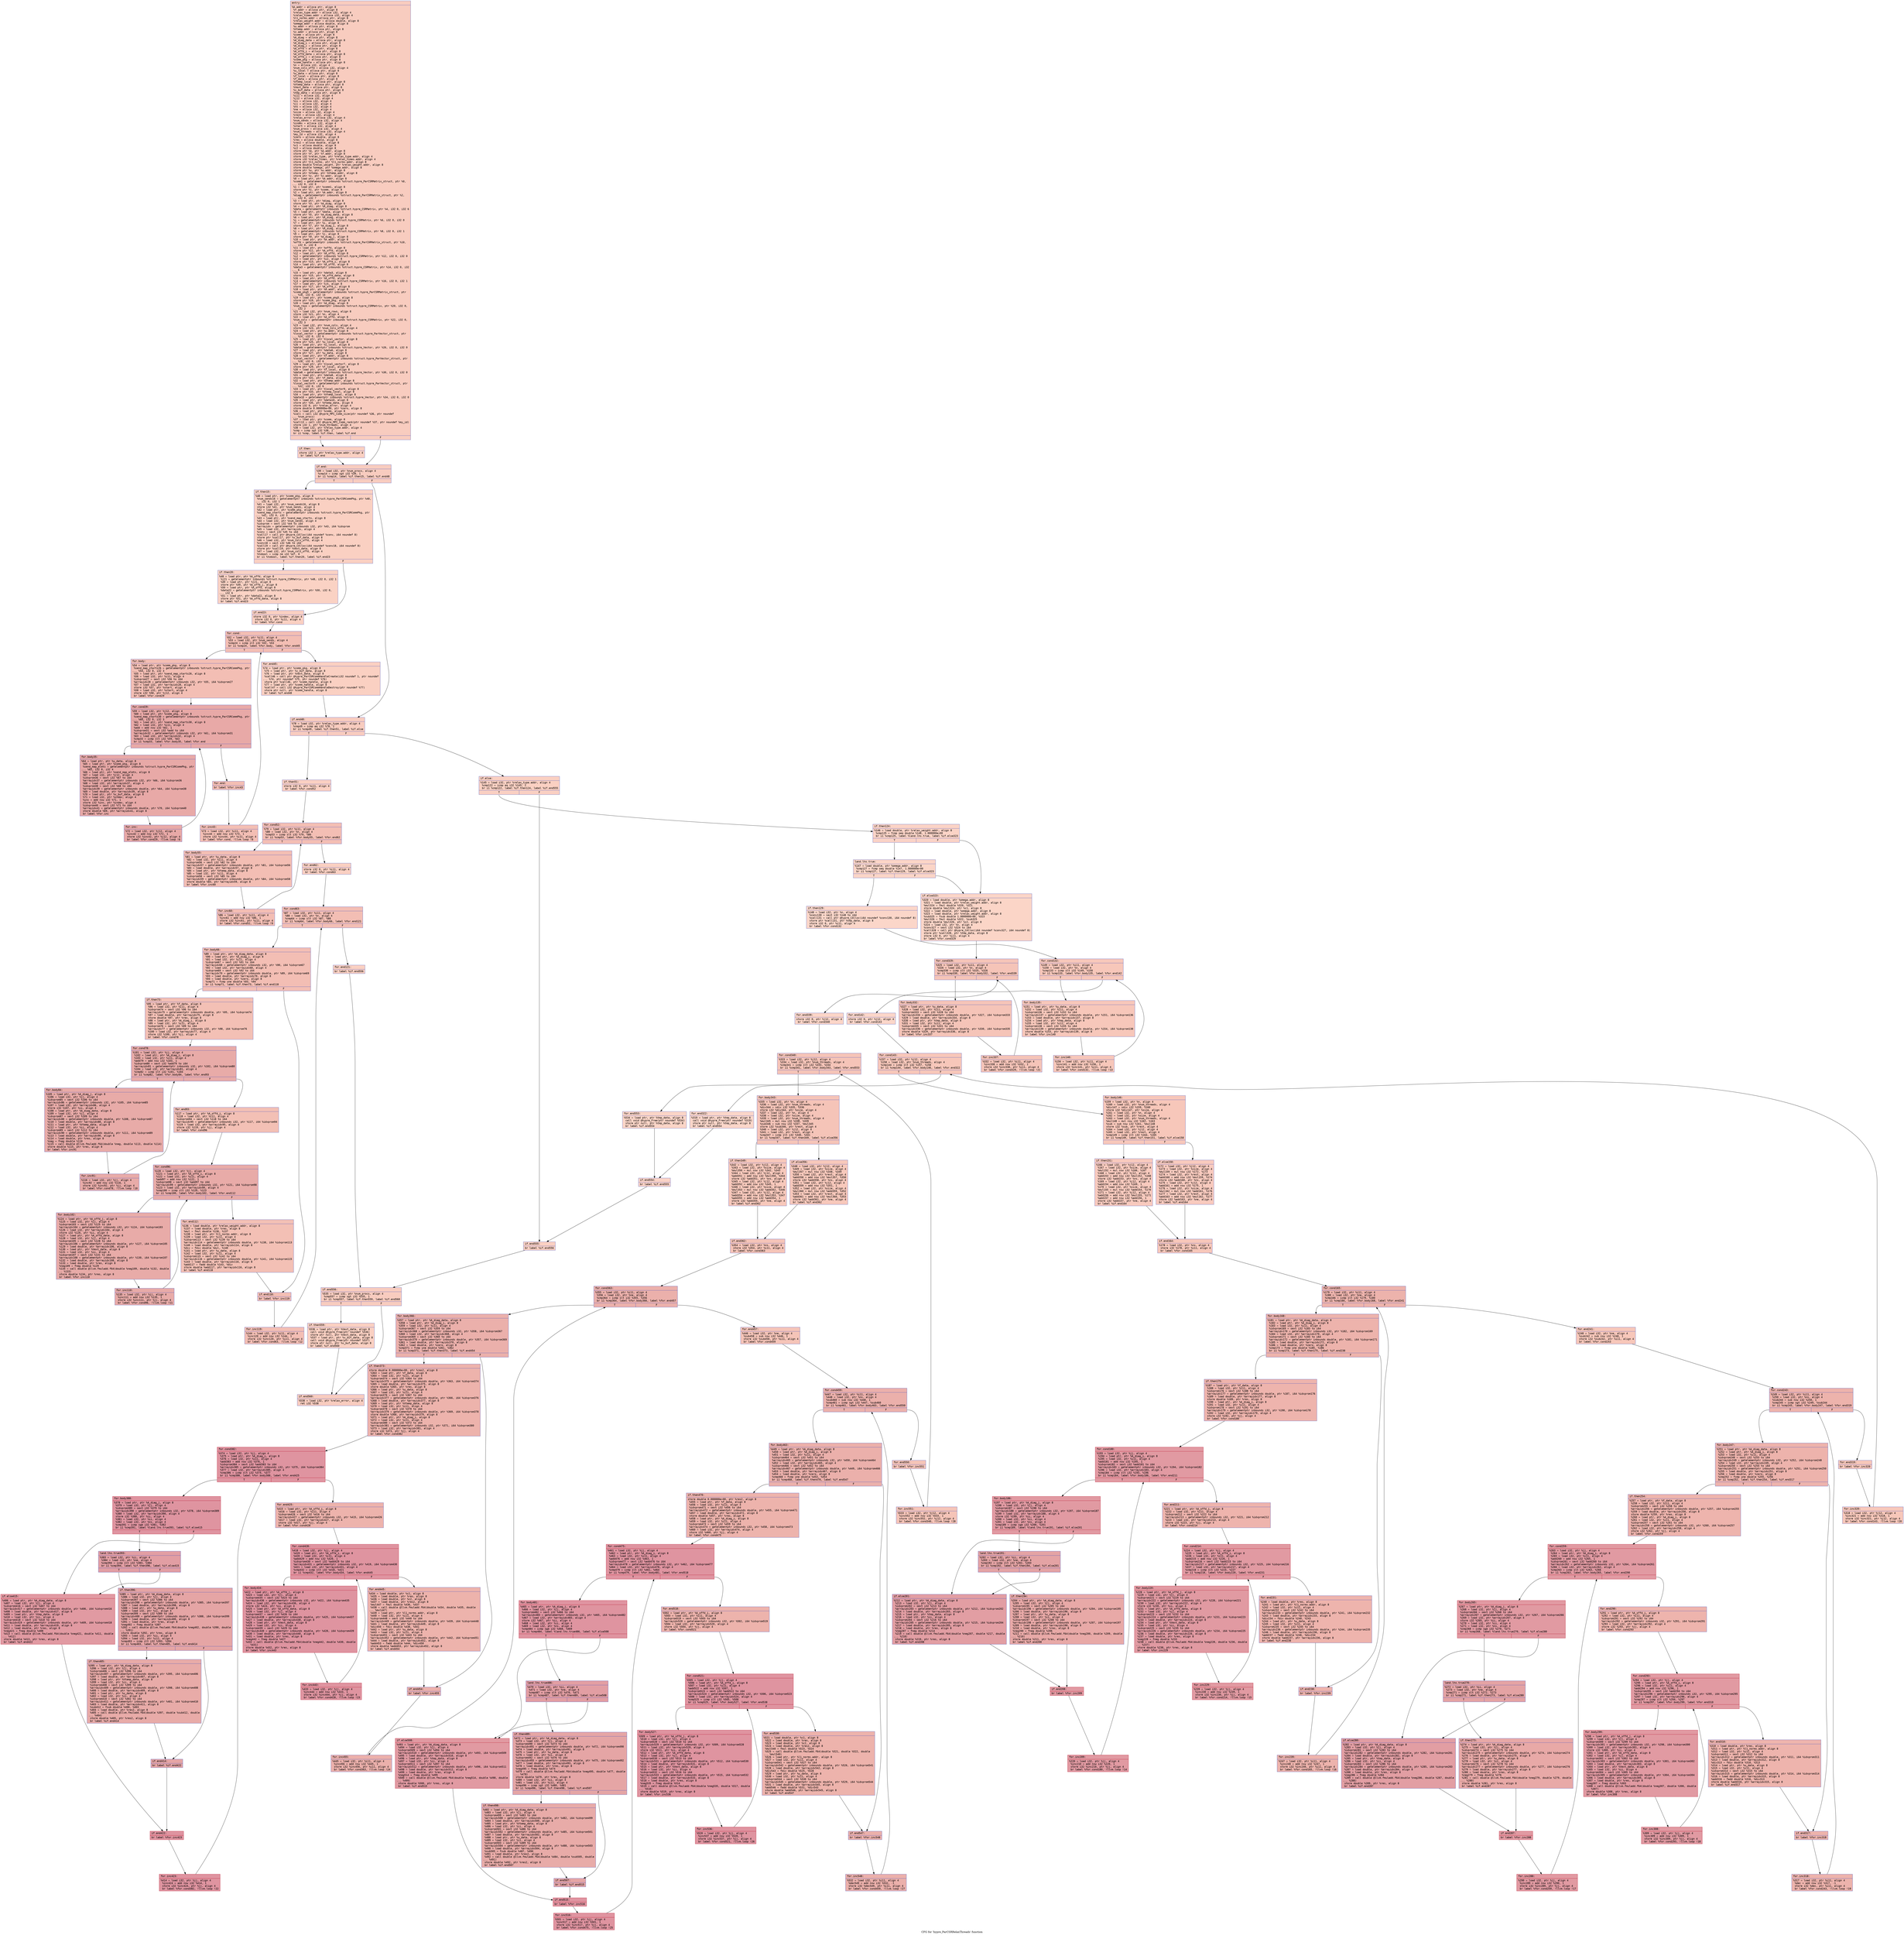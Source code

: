 digraph "CFG for 'hypre_ParCSRRelaxThreads' function" {
	label="CFG for 'hypre_ParCSRRelaxThreads' function";

	Node0x56058d8e2aa0 [shape=record,color="#3d50c3ff", style=filled, fillcolor="#f08b6e70" fontname="Courier",label="{entry:\l|  %A.addr = alloca ptr, align 8\l  %f.addr = alloca ptr, align 8\l  %relax_type.addr = alloca i32, align 4\l  %relax_times.addr = alloca i32, align 4\l  %l1_norms.addr = alloca ptr, align 8\l  %relax_weight.addr = alloca double, align 8\l  %omega.addr = alloca double, align 8\l  %u.addr = alloca ptr, align 8\l  %Vtemp.addr = alloca ptr, align 8\l  %z.addr = alloca ptr, align 8\l  %comm = alloca ptr, align 8\l  %A_diag = alloca ptr, align 8\l  %A_diag_data = alloca ptr, align 8\l  %A_diag_i = alloca ptr, align 8\l  %A_diag_j = alloca ptr, align 8\l  %A_offd = alloca ptr, align 8\l  %A_offd_i = alloca ptr, align 8\l  %A_offd_data = alloca ptr, align 8\l  %A_offd_j = alloca ptr, align 8\l  %comm_pkg = alloca ptr, align 8\l  %comm_handle = alloca ptr, align 8\l  %n = alloca i32, align 4\l  %num_cols_offd = alloca i32, align 4\l  %u_local = alloca ptr, align 8\l  %u_data = alloca ptr, align 8\l  %f_local = alloca ptr, align 8\l  %f_data = alloca ptr, align 8\l  %Vtemp_local = alloca ptr, align 8\l  %Vtemp_data = alloca ptr, align 8\l  %Vext_data = alloca ptr, align 8\l  %v_buf_data = alloca ptr, align 8\l  %tmp_data = alloca ptr, align 8\l  %i11 = alloca i32, align 4\l  %j12 = alloca i32, align 4\l  %ii = alloca i32, align 4\l  %jj = alloca i32, align 4\l  %ns = alloca i32, align 4\l  %ne = alloca i32, align 4\l  %size = alloca i32, align 4\l  %rest = alloca i32, align 4\l  %relax_error = alloca i32, align 4\l  %num_sends = alloca i32, align 4\l  %index = alloca i32, align 4\l  %start = alloca i32, align 4\l  %num_procs = alloca i32, align 4\l  %num_threads = alloca i32, align 4\l  %my_id = alloca i32, align 4\l  %zero = alloca double, align 8\l  %res = alloca double, align 8\l  %res2 = alloca double, align 8\l  %c1 = alloca double, align 8\l  %c2 = alloca double, align 8\l  store ptr %A, ptr %A.addr, align 8\l  store ptr %f, ptr %f.addr, align 8\l  store i32 %relax_type, ptr %relax_type.addr, align 4\l  store i32 %relax_times, ptr %relax_times.addr, align 4\l  store ptr %l1_norms, ptr %l1_norms.addr, align 8\l  store double %relax_weight, ptr %relax_weight.addr, align 8\l  store double %omega, ptr %omega.addr, align 8\l  store ptr %u, ptr %u.addr, align 8\l  store ptr %Vtemp, ptr %Vtemp.addr, align 8\l  store ptr %z, ptr %z.addr, align 8\l  %0 = load ptr, ptr %A.addr, align 8\l  %comm1 = getelementptr inbounds %struct.hypre_ParCSRMatrix_struct, ptr %0,\l... i32 0, i32 0\l  %1 = load ptr, ptr %comm1, align 8\l  store ptr %1, ptr %comm, align 8\l  %2 = load ptr, ptr %A.addr, align 8\l  %diag = getelementptr inbounds %struct.hypre_ParCSRMatrix_struct, ptr %2,\l... i32 0, i32 7\l  %3 = load ptr, ptr %diag, align 8\l  store ptr %3, ptr %A_diag, align 8\l  %4 = load ptr, ptr %A_diag, align 8\l  %data = getelementptr inbounds %struct.hypre_CSRMatrix, ptr %4, i32 0, i32 6\l  %5 = load ptr, ptr %data, align 8\l  store ptr %5, ptr %A_diag_data, align 8\l  %6 = load ptr, ptr %A_diag, align 8\l  %i = getelementptr inbounds %struct.hypre_CSRMatrix, ptr %6, i32 0, i32 0\l  %7 = load ptr, ptr %i, align 8\l  store ptr %7, ptr %A_diag_i, align 8\l  %8 = load ptr, ptr %A_diag, align 8\l  %j = getelementptr inbounds %struct.hypre_CSRMatrix, ptr %8, i32 0, i32 1\l  %9 = load ptr, ptr %j, align 8\l  store ptr %9, ptr %A_diag_j, align 8\l  %10 = load ptr, ptr %A.addr, align 8\l  %offd = getelementptr inbounds %struct.hypre_ParCSRMatrix_struct, ptr %10,\l... i32 0, i32 8\l  %11 = load ptr, ptr %offd, align 8\l  store ptr %11, ptr %A_offd, align 8\l  %12 = load ptr, ptr %A_offd, align 8\l  %i2 = getelementptr inbounds %struct.hypre_CSRMatrix, ptr %12, i32 0, i32 0\l  %13 = load ptr, ptr %i2, align 8\l  store ptr %13, ptr %A_offd_i, align 8\l  %14 = load ptr, ptr %A_offd, align 8\l  %data3 = getelementptr inbounds %struct.hypre_CSRMatrix, ptr %14, i32 0, i32\l... 6\l  %15 = load ptr, ptr %data3, align 8\l  store ptr %15, ptr %A_offd_data, align 8\l  %16 = load ptr, ptr %A_offd, align 8\l  %j4 = getelementptr inbounds %struct.hypre_CSRMatrix, ptr %16, i32 0, i32 1\l  %17 = load ptr, ptr %j4, align 8\l  store ptr %17, ptr %A_offd_j, align 8\l  %18 = load ptr, ptr %A.addr, align 8\l  %comm_pkg5 = getelementptr inbounds %struct.hypre_ParCSRMatrix_struct, ptr\l... %18, i32 0, i32 14\l  %19 = load ptr, ptr %comm_pkg5, align 8\l  store ptr %19, ptr %comm_pkg, align 8\l  %20 = load ptr, ptr %A_diag, align 8\l  %num_rows = getelementptr inbounds %struct.hypre_CSRMatrix, ptr %20, i32 0,\l... i32 2\l  %21 = load i32, ptr %num_rows, align 8\l  store i32 %21, ptr %n, align 4\l  %22 = load ptr, ptr %A_offd, align 8\l  %num_cols = getelementptr inbounds %struct.hypre_CSRMatrix, ptr %22, i32 0,\l... i32 3\l  %23 = load i32, ptr %num_cols, align 4\l  store i32 %23, ptr %num_cols_offd, align 4\l  %24 = load ptr, ptr %u.addr, align 8\l  %local_vector = getelementptr inbounds %struct.hypre_ParVector_struct, ptr\l... %24, i32 0, i32 6\l  %25 = load ptr, ptr %local_vector, align 8\l  store ptr %25, ptr %u_local, align 8\l  %26 = load ptr, ptr %u_local, align 8\l  %data6 = getelementptr inbounds %struct.hypre_Vector, ptr %26, i32 0, i32 0\l  %27 = load ptr, ptr %data6, align 8\l  store ptr %27, ptr %u_data, align 8\l  %28 = load ptr, ptr %f.addr, align 8\l  %local_vector7 = getelementptr inbounds %struct.hypre_ParVector_struct, ptr\l... %28, i32 0, i32 6\l  %29 = load ptr, ptr %local_vector7, align 8\l  store ptr %29, ptr %f_local, align 8\l  %30 = load ptr, ptr %f_local, align 8\l  %data8 = getelementptr inbounds %struct.hypre_Vector, ptr %30, i32 0, i32 0\l  %31 = load ptr, ptr %data8, align 8\l  store ptr %31, ptr %f_data, align 8\l  %32 = load ptr, ptr %Vtemp.addr, align 8\l  %local_vector9 = getelementptr inbounds %struct.hypre_ParVector_struct, ptr\l... %32, i32 0, i32 6\l  %33 = load ptr, ptr %local_vector9, align 8\l  store ptr %33, ptr %Vtemp_local, align 8\l  %34 = load ptr, ptr %Vtemp_local, align 8\l  %data10 = getelementptr inbounds %struct.hypre_Vector, ptr %34, i32 0, i32 0\l  %35 = load ptr, ptr %data10, align 8\l  store ptr %35, ptr %Vtemp_data, align 8\l  store i32 0, ptr %relax_error, align 4\l  store double 0.000000e+00, ptr %zero, align 8\l  %36 = load ptr, ptr %comm, align 8\l  %call = call i32 @hypre_MPI_Comm_size(ptr noundef %36, ptr noundef\l... %num_procs)\l  %37 = load ptr, ptr %comm, align 8\l  %call13 = call i32 @hypre_MPI_Comm_rank(ptr noundef %37, ptr noundef %my_id)\l  store i32 1, ptr %num_threads, align 4\l  %38 = load i32, ptr %relax_type.addr, align 4\l  %cmp = icmp sgt i32 %38, 2\l  br i1 %cmp, label %if.then, label %if.end\l|{<s0>T|<s1>F}}"];
	Node0x56058d8e2aa0:s0 -> Node0x56058d8f1440[tooltip="entry -> if.then\nProbability 50.00%" ];
	Node0x56058d8e2aa0:s1 -> Node0x56058d8f14b0[tooltip="entry -> if.end\nProbability 50.00%" ];
	Node0x56058d8f1440 [shape=record,color="#3d50c3ff", style=filled, fillcolor="#f3947570" fontname="Courier",label="{if.then:\l|  store i32 2, ptr %relax_type.addr, align 4\l  br label %if.end\l}"];
	Node0x56058d8f1440 -> Node0x56058d8f14b0[tooltip="if.then -> if.end\nProbability 100.00%" ];
	Node0x56058d8f14b0 [shape=record,color="#3d50c3ff", style=filled, fillcolor="#f08b6e70" fontname="Courier",label="{if.end:\l|  %39 = load i32, ptr %num_procs, align 4\l  %cmp14 = icmp sgt i32 %39, 1\l  br i1 %cmp14, label %if.then15, label %if.end48\l|{<s0>T|<s1>F}}"];
	Node0x56058d8f14b0:s0 -> Node0x56058d8f1780[tooltip="if.end -> if.then15\nProbability 50.00%" ];
	Node0x56058d8f14b0:s1 -> Node0x56058d8f17d0[tooltip="if.end -> if.end48\nProbability 50.00%" ];
	Node0x56058d8f1780 [shape=record,color="#3d50c3ff", style=filled, fillcolor="#f3947570" fontname="Courier",label="{if.then15:\l|  %40 = load ptr, ptr %comm_pkg, align 8\l  %num_sends16 = getelementptr inbounds %struct.hypre_ParCSRCommPkg, ptr %40,\l... i32 0, i32 1\l  %41 = load i32, ptr %num_sends16, align 8\l  store i32 %41, ptr %num_sends, align 4\l  %42 = load ptr, ptr %comm_pkg, align 8\l  %send_map_starts = getelementptr inbounds %struct.hypre_ParCSRCommPkg, ptr\l... %42, i32 0, i32 3\l  %43 = load ptr, ptr %send_map_starts, align 8\l  %44 = load i32, ptr %num_sends, align 4\l  %idxprom = sext i32 %44 to i64\l  %arrayidx = getelementptr inbounds i32, ptr %43, i64 %idxprom\l  %45 = load i32, ptr %arrayidx, align 4\l  %conv = sext i32 %45 to i64\l  %call17 = call ptr @hypre_CAlloc(i64 noundef %conv, i64 noundef 8)\l  store ptr %call17, ptr %v_buf_data, align 8\l  %46 = load i32, ptr %num_cols_offd, align 4\l  %conv18 = sext i32 %46 to i64\l  %call19 = call ptr @hypre_CAlloc(i64 noundef %conv18, i64 noundef 8)\l  store ptr %call19, ptr %Vext_data, align 8\l  %47 = load i32, ptr %num_cols_offd, align 4\l  %tobool = icmp ne i32 %47, 0\l  br i1 %tobool, label %if.then20, label %if.end23\l|{<s0>T|<s1>F}}"];
	Node0x56058d8f1780:s0 -> Node0x56058d8e4a60[tooltip="if.then15 -> if.then20\nProbability 62.50%" ];
	Node0x56058d8f1780:s1 -> Node0x56058d8e4ae0[tooltip="if.then15 -> if.end23\nProbability 37.50%" ];
	Node0x56058d8e4a60 [shape=record,color="#3d50c3ff", style=filled, fillcolor="#f4987a70" fontname="Courier",label="{if.then20:\l|  %48 = load ptr, ptr %A_offd, align 8\l  %j21 = getelementptr inbounds %struct.hypre_CSRMatrix, ptr %48, i32 0, i32 1\l  %49 = load ptr, ptr %j21, align 8\l  store ptr %49, ptr %A_offd_j, align 8\l  %50 = load ptr, ptr %A_offd, align 8\l  %data22 = getelementptr inbounds %struct.hypre_CSRMatrix, ptr %50, i32 0,\l... i32 6\l  %51 = load ptr, ptr %data22, align 8\l  store ptr %51, ptr %A_offd_data, align 8\l  br label %if.end23\l}"];
	Node0x56058d8e4a60 -> Node0x56058d8e4ae0[tooltip="if.then20 -> if.end23\nProbability 100.00%" ];
	Node0x56058d8e4ae0 [shape=record,color="#3d50c3ff", style=filled, fillcolor="#f3947570" fontname="Courier",label="{if.end23:\l|  store i32 0, ptr %index, align 4\l  store i32 0, ptr %i11, align 4\l  br label %for.cond\l}"];
	Node0x56058d8e4ae0 -> Node0x56058d8f3c80[tooltip="if.end23 -> for.cond\nProbability 100.00%" ];
	Node0x56058d8f3c80 [shape=record,color="#3d50c3ff", style=filled, fillcolor="#e36c5570" fontname="Courier",label="{for.cond:\l|  %52 = load i32, ptr %i11, align 4\l  %53 = load i32, ptr %num_sends, align 4\l  %cmp24 = icmp slt i32 %52, %53\l  br i1 %cmp24, label %for.body, label %for.end45\l|{<s0>T|<s1>F}}"];
	Node0x56058d8f3c80:s0 -> Node0x56058d8f3f00[tooltip="for.cond -> for.body\nProbability 96.88%" ];
	Node0x56058d8f3c80:s1 -> Node0x56058d8f3f80[tooltip="for.cond -> for.end45\nProbability 3.12%" ];
	Node0x56058d8f3f00 [shape=record,color="#3d50c3ff", style=filled, fillcolor="#e36c5570" fontname="Courier",label="{for.body:\l|  %54 = load ptr, ptr %comm_pkg, align 8\l  %send_map_starts26 = getelementptr inbounds %struct.hypre_ParCSRCommPkg, ptr\l... %54, i32 0, i32 3\l  %55 = load ptr, ptr %send_map_starts26, align 8\l  %56 = load i32, ptr %i11, align 4\l  %idxprom27 = sext i32 %56 to i64\l  %arrayidx28 = getelementptr inbounds i32, ptr %55, i64 %idxprom27\l  %57 = load i32, ptr %arrayidx28, align 4\l  store i32 %57, ptr %start, align 4\l  %58 = load i32, ptr %start, align 4\l  store i32 %58, ptr %j12, align 4\l  br label %for.cond29\l}"];
	Node0x56058d8f3f00 -> Node0x56058d8f4700[tooltip="for.body -> for.cond29\nProbability 100.00%" ];
	Node0x56058d8f4700 [shape=record,color="#3d50c3ff", style=filled, fillcolor="#ca3b3770" fontname="Courier",label="{for.cond29:\l|  %59 = load i32, ptr %j12, align 4\l  %60 = load ptr, ptr %comm_pkg, align 8\l  %send_map_starts30 = getelementptr inbounds %struct.hypre_ParCSRCommPkg, ptr\l... %60, i32 0, i32 3\l  %61 = load ptr, ptr %send_map_starts30, align 8\l  %62 = load i32, ptr %i11, align 4\l  %add = add nsw i32 %62, 1\l  %idxprom31 = sext i32 %add to i64\l  %arrayidx32 = getelementptr inbounds i32, ptr %61, i64 %idxprom31\l  %63 = load i32, ptr %arrayidx32, align 4\l  %cmp33 = icmp slt i32 %59, %63\l  br i1 %cmp33, label %for.body35, label %for.end\l|{<s0>T|<s1>F}}"];
	Node0x56058d8f4700:s0 -> Node0x56058d8f4e30[tooltip="for.cond29 -> for.body35\nProbability 96.88%" ];
	Node0x56058d8f4700:s1 -> Node0x56058d8f4eb0[tooltip="for.cond29 -> for.end\nProbability 3.12%" ];
	Node0x56058d8f4e30 [shape=record,color="#3d50c3ff", style=filled, fillcolor="#ca3b3770" fontname="Courier",label="{for.body35:\l|  %64 = load ptr, ptr %u_data, align 8\l  %65 = load ptr, ptr %comm_pkg, align 8\l  %send_map_elmts = getelementptr inbounds %struct.hypre_ParCSRCommPkg, ptr\l... %65, i32 0, i32 4\l  %66 = load ptr, ptr %send_map_elmts, align 8\l  %67 = load i32, ptr %j12, align 4\l  %idxprom36 = sext i32 %67 to i64\l  %arrayidx37 = getelementptr inbounds i32, ptr %66, i64 %idxprom36\l  %68 = load i32, ptr %arrayidx37, align 4\l  %idxprom38 = sext i32 %68 to i64\l  %arrayidx39 = getelementptr inbounds double, ptr %64, i64 %idxprom38\l  %69 = load double, ptr %arrayidx39, align 8\l  %70 = load ptr, ptr %v_buf_data, align 8\l  %71 = load i32, ptr %index, align 4\l  %inc = add nsw i32 %71, 1\l  store i32 %inc, ptr %index, align 4\l  %idxprom40 = sext i32 %71 to i64\l  %arrayidx41 = getelementptr inbounds double, ptr %70, i64 %idxprom40\l  store double %69, ptr %arrayidx41, align 8\l  br label %for.inc\l}"];
	Node0x56058d8f4e30 -> Node0x56058d8f5ad0[tooltip="for.body35 -> for.inc\nProbability 100.00%" ];
	Node0x56058d8f5ad0 [shape=record,color="#3d50c3ff", style=filled, fillcolor="#ca3b3770" fontname="Courier",label="{for.inc:\l|  %72 = load i32, ptr %j12, align 4\l  %inc42 = add nsw i32 %72, 1\l  store i32 %inc42, ptr %j12, align 4\l  br label %for.cond29, !llvm.loop !6\l}"];
	Node0x56058d8f5ad0 -> Node0x56058d8f4700[tooltip="for.inc -> for.cond29\nProbability 100.00%" ];
	Node0x56058d8f4eb0 [shape=record,color="#3d50c3ff", style=filled, fillcolor="#e36c5570" fontname="Courier",label="{for.end:\l|  br label %for.inc43\l}"];
	Node0x56058d8f4eb0 -> Node0x56058d8f5f40[tooltip="for.end -> for.inc43\nProbability 100.00%" ];
	Node0x56058d8f5f40 [shape=record,color="#3d50c3ff", style=filled, fillcolor="#e36c5570" fontname="Courier",label="{for.inc43:\l|  %73 = load i32, ptr %i11, align 4\l  %inc44 = add nsw i32 %73, 1\l  store i32 %inc44, ptr %i11, align 4\l  br label %for.cond, !llvm.loop !8\l}"];
	Node0x56058d8f5f40 -> Node0x56058d8f3c80[tooltip="for.inc43 -> for.cond\nProbability 100.00%" ];
	Node0x56058d8f3f80 [shape=record,color="#3d50c3ff", style=filled, fillcolor="#f3947570" fontname="Courier",label="{for.end45:\l|  %74 = load ptr, ptr %comm_pkg, align 8\l  %75 = load ptr, ptr %v_buf_data, align 8\l  %76 = load ptr, ptr %Vext_data, align 8\l  %call46 = call ptr @hypre_ParCSRCommHandleCreate(i32 noundef 1, ptr noundef\l... %74, ptr noundef %75, ptr noundef %76)\l  store ptr %call46, ptr %comm_handle, align 8\l  %77 = load ptr, ptr %comm_handle, align 8\l  %call47 = call i32 @hypre_ParCSRCommHandleDestroy(ptr noundef %77)\l  store ptr null, ptr %comm_handle, align 8\l  br label %if.end48\l}"];
	Node0x56058d8f3f80 -> Node0x56058d8f17d0[tooltip="for.end45 -> if.end48\nProbability 100.00%" ];
	Node0x56058d8f17d0 [shape=record,color="#3d50c3ff", style=filled, fillcolor="#f08b6e70" fontname="Courier",label="{if.end48:\l|  %78 = load i32, ptr %relax_type.addr, align 4\l  %cmp49 = icmp eq i32 %78, 1\l  br i1 %cmp49, label %if.then51, label %if.else\l|{<s0>T|<s1>F}}"];
	Node0x56058d8f17d0:s0 -> Node0x56058d8f6b80[tooltip="if.end48 -> if.then51\nProbability 50.00%" ];
	Node0x56058d8f17d0:s1 -> Node0x56058d8f6bd0[tooltip="if.end48 -> if.else\nProbability 50.00%" ];
	Node0x56058d8f6b80 [shape=record,color="#3d50c3ff", style=filled, fillcolor="#f3947570" fontname="Courier",label="{if.then51:\l|  store i32 0, ptr %i11, align 4\l  br label %for.cond52\l}"];
	Node0x56058d8f6b80 -> Node0x56058d8f6d90[tooltip="if.then51 -> for.cond52\nProbability 100.00%" ];
	Node0x56058d8f6d90 [shape=record,color="#3d50c3ff", style=filled, fillcolor="#e36c5570" fontname="Courier",label="{for.cond52:\l|  %79 = load i32, ptr %i11, align 4\l  %80 = load i32, ptr %n, align 4\l  %cmp53 = icmp slt i32 %79, %80\l  br i1 %cmp53, label %for.body55, label %for.end62\l|{<s0>T|<s1>F}}"];
	Node0x56058d8f6d90:s0 -> Node0x56058d8f7000[tooltip="for.cond52 -> for.body55\nProbability 96.88%" ];
	Node0x56058d8f6d90:s1 -> Node0x56058d8f7080[tooltip="for.cond52 -> for.end62\nProbability 3.12%" ];
	Node0x56058d8f7000 [shape=record,color="#3d50c3ff", style=filled, fillcolor="#e36c5570" fontname="Courier",label="{for.body55:\l|  %81 = load ptr, ptr %u_data, align 8\l  %82 = load i32, ptr %i11, align 4\l  %idxprom56 = sext i32 %82 to i64\l  %arrayidx57 = getelementptr inbounds double, ptr %81, i64 %idxprom56\l  %83 = load double, ptr %arrayidx57, align 8\l  %84 = load ptr, ptr %Vtemp_data, align 8\l  %85 = load i32, ptr %i11, align 4\l  %idxprom58 = sext i32 %85 to i64\l  %arrayidx59 = getelementptr inbounds double, ptr %84, i64 %idxprom58\l  store double %83, ptr %arrayidx59, align 8\l  br label %for.inc60\l}"];
	Node0x56058d8f7000 -> Node0x56058d8f77b0[tooltip="for.body55 -> for.inc60\nProbability 100.00%" ];
	Node0x56058d8f77b0 [shape=record,color="#3d50c3ff", style=filled, fillcolor="#e36c5570" fontname="Courier",label="{for.inc60:\l|  %86 = load i32, ptr %i11, align 4\l  %inc61 = add nsw i32 %86, 1\l  store i32 %inc61, ptr %i11, align 4\l  br label %for.cond52, !llvm.loop !9\l}"];
	Node0x56058d8f77b0 -> Node0x56058d8f6d90[tooltip="for.inc60 -> for.cond52\nProbability 100.00%" ];
	Node0x56058d8f7080 [shape=record,color="#3d50c3ff", style=filled, fillcolor="#f3947570" fontname="Courier",label="{for.end62:\l|  store i32 0, ptr %i11, align 4\l  br label %for.cond63\l}"];
	Node0x56058d8f7080 -> Node0x56058d8f7cd0[tooltip="for.end62 -> for.cond63\nProbability 100.00%" ];
	Node0x56058d8f7cd0 [shape=record,color="#3d50c3ff", style=filled, fillcolor="#e36c5570" fontname="Courier",label="{for.cond63:\l|  %87 = load i32, ptr %i11, align 4\l  %88 = load i32, ptr %n, align 4\l  %cmp64 = icmp slt i32 %87, %88\l  br i1 %cmp64, label %for.body66, label %for.end121\l|{<s0>T|<s1>F}}"];
	Node0x56058d8f7cd0:s0 -> Node0x56058d8f7f70[tooltip="for.cond63 -> for.body66\nProbability 96.88%" ];
	Node0x56058d8f7cd0:s1 -> Node0x56058d8f7ff0[tooltip="for.cond63 -> for.end121\nProbability 3.12%" ];
	Node0x56058d8f7f70 [shape=record,color="#3d50c3ff", style=filled, fillcolor="#e36c5570" fontname="Courier",label="{for.body66:\l|  %89 = load ptr, ptr %A_diag_data, align 8\l  %90 = load ptr, ptr %A_diag_i, align 8\l  %91 = load i32, ptr %i11, align 4\l  %idxprom67 = sext i32 %91 to i64\l  %arrayidx68 = getelementptr inbounds i32, ptr %90, i64 %idxprom67\l  %92 = load i32, ptr %arrayidx68, align 4\l  %idxprom69 = sext i32 %92 to i64\l  %arrayidx70 = getelementptr inbounds double, ptr %89, i64 %idxprom69\l  %93 = load double, ptr %arrayidx70, align 8\l  %94 = load double, ptr %zero, align 8\l  %cmp71 = fcmp une double %93, %94\l  br i1 %cmp71, label %if.then73, label %if.end118\l|{<s0>T|<s1>F}}"];
	Node0x56058d8f7f70:s0 -> Node0x56058d8f87b0[tooltip="for.body66 -> if.then73\nProbability 62.50%" ];
	Node0x56058d8f7f70:s1 -> Node0x56058d8f8830[tooltip="for.body66 -> if.end118\nProbability 37.50%" ];
	Node0x56058d8f87b0 [shape=record,color="#3d50c3ff", style=filled, fillcolor="#e5705870" fontname="Courier",label="{if.then73:\l|  %95 = load ptr, ptr %f_data, align 8\l  %96 = load i32, ptr %i11, align 4\l  %idxprom74 = sext i32 %96 to i64\l  %arrayidx75 = getelementptr inbounds double, ptr %95, i64 %idxprom74\l  %97 = load double, ptr %arrayidx75, align 8\l  store double %97, ptr %res, align 8\l  %98 = load ptr, ptr %A_diag_i, align 8\l  %99 = load i32, ptr %i11, align 4\l  %idxprom76 = sext i32 %99 to i64\l  %arrayidx77 = getelementptr inbounds i32, ptr %98, i64 %idxprom76\l  %100 = load i32, ptr %arrayidx77, align 4\l  store i32 %100, ptr %jj, align 4\l  br label %for.cond78\l}"];
	Node0x56058d8f87b0 -> Node0x56058d8f3700[tooltip="if.then73 -> for.cond78\nProbability 100.00%" ];
	Node0x56058d8f3700 [shape=record,color="#3d50c3ff", style=filled, fillcolor="#cc403a70" fontname="Courier",label="{for.cond78:\l|  %101 = load i32, ptr %jj, align 4\l  %102 = load ptr, ptr %A_diag_i, align 8\l  %103 = load i32, ptr %i11, align 4\l  %add79 = add nsw i32 %103, 1\l  %idxprom80 = sext i32 %add79 to i64\l  %arrayidx81 = getelementptr inbounds i32, ptr %102, i64 %idxprom80\l  %104 = load i32, ptr %arrayidx81, align 4\l  %cmp82 = icmp slt i32 %101, %104\l  br i1 %cmp82, label %for.body84, label %for.end93\l|{<s0>T|<s1>F}}"];
	Node0x56058d8f3700:s0 -> Node0x56058d8f9e40[tooltip="for.cond78 -> for.body84\nProbability 96.88%" ];
	Node0x56058d8f3700:s1 -> Node0x56058d8f9ec0[tooltip="for.cond78 -> for.end93\nProbability 3.12%" ];
	Node0x56058d8f9e40 [shape=record,color="#3d50c3ff", style=filled, fillcolor="#cc403a70" fontname="Courier",label="{for.body84:\l|  %105 = load ptr, ptr %A_diag_j, align 8\l  %106 = load i32, ptr %jj, align 4\l  %idxprom85 = sext i32 %106 to i64\l  %arrayidx86 = getelementptr inbounds i32, ptr %105, i64 %idxprom85\l  %107 = load i32, ptr %arrayidx86, align 4\l  store i32 %107, ptr %ii, align 4\l  %108 = load ptr, ptr %A_diag_data, align 8\l  %109 = load i32, ptr %jj, align 4\l  %idxprom87 = sext i32 %109 to i64\l  %arrayidx88 = getelementptr inbounds double, ptr %108, i64 %idxprom87\l  %110 = load double, ptr %arrayidx88, align 8\l  %111 = load ptr, ptr %Vtemp_data, align 8\l  %112 = load i32, ptr %ii, align 4\l  %idxprom89 = sext i32 %112 to i64\l  %arrayidx90 = getelementptr inbounds double, ptr %111, i64 %idxprom89\l  %113 = load double, ptr %arrayidx90, align 8\l  %114 = load double, ptr %res, align 8\l  %neg = fneg double %110\l  %115 = call double @llvm.fmuladd.f64(double %neg, double %113, double %114)\l  store double %115, ptr %res, align 8\l  br label %for.inc91\l}"];
	Node0x56058d8f9e40 -> Node0x56058d8fac00[tooltip="for.body84 -> for.inc91\nProbability 100.00%" ];
	Node0x56058d8fac00 [shape=record,color="#3d50c3ff", style=filled, fillcolor="#cc403a70" fontname="Courier",label="{for.inc91:\l|  %116 = load i32, ptr %jj, align 4\l  %inc92 = add nsw i32 %116, 1\l  store i32 %inc92, ptr %jj, align 4\l  br label %for.cond78, !llvm.loop !10\l}"];
	Node0x56058d8fac00 -> Node0x56058d8f3700[tooltip="for.inc91 -> for.cond78\nProbability 100.00%" ];
	Node0x56058d8f9ec0 [shape=record,color="#3d50c3ff", style=filled, fillcolor="#e5705870" fontname="Courier",label="{for.end93:\l|  %117 = load ptr, ptr %A_offd_i, align 8\l  %118 = load i32, ptr %i11, align 4\l  %idxprom94 = sext i32 %118 to i64\l  %arrayidx95 = getelementptr inbounds i32, ptr %117, i64 %idxprom94\l  %119 = load i32, ptr %arrayidx95, align 4\l  store i32 %119, ptr %jj, align 4\l  br label %for.cond96\l}"];
	Node0x56058d8f9ec0 -> Node0x56058d8fb390[tooltip="for.end93 -> for.cond96\nProbability 100.00%" ];
	Node0x56058d8fb390 [shape=record,color="#3d50c3ff", style=filled, fillcolor="#cc403a70" fontname="Courier",label="{for.cond96:\l|  %120 = load i32, ptr %jj, align 4\l  %121 = load ptr, ptr %A_offd_i, align 8\l  %122 = load i32, ptr %i11, align 4\l  %add97 = add nsw i32 %122, 1\l  %idxprom98 = sext i32 %add97 to i64\l  %arrayidx99 = getelementptr inbounds i32, ptr %121, i64 %idxprom98\l  %123 = load i32, ptr %arrayidx99, align 4\l  %cmp100 = icmp slt i32 %120, %123\l  br i1 %cmp100, label %for.body102, label %for.end112\l|{<s0>T|<s1>F}}"];
	Node0x56058d8fb390:s0 -> Node0x56058d8fb930[tooltip="for.cond96 -> for.body102\nProbability 96.88%" ];
	Node0x56058d8fb390:s1 -> Node0x56058d8fb9b0[tooltip="for.cond96 -> for.end112\nProbability 3.12%" ];
	Node0x56058d8fb930 [shape=record,color="#3d50c3ff", style=filled, fillcolor="#cc403a70" fontname="Courier",label="{for.body102:\l|  %124 = load ptr, ptr %A_offd_j, align 8\l  %125 = load i32, ptr %jj, align 4\l  %idxprom103 = sext i32 %125 to i64\l  %arrayidx104 = getelementptr inbounds i32, ptr %124, i64 %idxprom103\l  %126 = load i32, ptr %arrayidx104, align 4\l  store i32 %126, ptr %ii, align 4\l  %127 = load ptr, ptr %A_offd_data, align 8\l  %128 = load i32, ptr %jj, align 4\l  %idxprom105 = sext i32 %128 to i64\l  %arrayidx106 = getelementptr inbounds double, ptr %127, i64 %idxprom105\l  %129 = load double, ptr %arrayidx106, align 8\l  %130 = load ptr, ptr %Vext_data, align 8\l  %131 = load i32, ptr %ii, align 4\l  %idxprom107 = sext i32 %131 to i64\l  %arrayidx108 = getelementptr inbounds double, ptr %130, i64 %idxprom107\l  %132 = load double, ptr %arrayidx108, align 8\l  %133 = load double, ptr %res, align 8\l  %neg109 = fneg double %129\l  %134 = call double @llvm.fmuladd.f64(double %neg109, double %132, double\l... %133)\l  store double %134, ptr %res, align 8\l  br label %for.inc110\l}"];
	Node0x56058d8fb930 -> Node0x56058d8fc7d0[tooltip="for.body102 -> for.inc110\nProbability 100.00%" ];
	Node0x56058d8fc7d0 [shape=record,color="#3d50c3ff", style=filled, fillcolor="#cc403a70" fontname="Courier",label="{for.inc110:\l|  %135 = load i32, ptr %jj, align 4\l  %inc111 = add nsw i32 %135, 1\l  store i32 %inc111, ptr %jj, align 4\l  br label %for.cond96, !llvm.loop !11\l}"];
	Node0x56058d8fc7d0 -> Node0x56058d8fb390[tooltip="for.inc110 -> for.cond96\nProbability 100.00%" ];
	Node0x56058d8fb9b0 [shape=record,color="#3d50c3ff", style=filled, fillcolor="#e5705870" fontname="Courier",label="{for.end112:\l|  %136 = load double, ptr %relax_weight.addr, align 8\l  %137 = load double, ptr %res, align 8\l  %mul = fmul double %136, %137\l  %138 = load ptr, ptr %l1_norms.addr, align 8\l  %139 = load i32, ptr %i11, align 4\l  %idxprom113 = sext i32 %139 to i64\l  %arrayidx114 = getelementptr inbounds double, ptr %138, i64 %idxprom113\l  %140 = load double, ptr %arrayidx114, align 8\l  %div = fdiv double %mul, %140\l  %141 = load ptr, ptr %u_data, align 8\l  %142 = load i32, ptr %i11, align 4\l  %idxprom115 = sext i32 %142 to i64\l  %arrayidx116 = getelementptr inbounds double, ptr %141, i64 %idxprom115\l  %143 = load double, ptr %arrayidx116, align 8\l  %add117 = fadd double %143, %div\l  store double %add117, ptr %arrayidx116, align 8\l  br label %if.end118\l}"];
	Node0x56058d8fb9b0 -> Node0x56058d8f8830[tooltip="for.end112 -> if.end118\nProbability 100.00%" ];
	Node0x56058d8f8830 [shape=record,color="#3d50c3ff", style=filled, fillcolor="#e36c5570" fontname="Courier",label="{if.end118:\l|  br label %for.inc119\l}"];
	Node0x56058d8f8830 -> Node0x56058d8fe1c0[tooltip="if.end118 -> for.inc119\nProbability 100.00%" ];
	Node0x56058d8fe1c0 [shape=record,color="#3d50c3ff", style=filled, fillcolor="#e36c5570" fontname="Courier",label="{for.inc119:\l|  %144 = load i32, ptr %i11, align 4\l  %inc120 = add nsw i32 %144, 1\l  store i32 %inc120, ptr %i11, align 4\l  br label %for.cond63, !llvm.loop !12\l}"];
	Node0x56058d8fe1c0 -> Node0x56058d8f7cd0[tooltip="for.inc119 -> for.cond63\nProbability 100.00%" ];
	Node0x56058d8f7ff0 [shape=record,color="#3d50c3ff", style=filled, fillcolor="#f3947570" fontname="Courier",label="{for.end121:\l|  br label %if.end556\l}"];
	Node0x56058d8f7ff0 -> Node0x56058d8fe640[tooltip="for.end121 -> if.end556\nProbability 100.00%" ];
	Node0x56058d8f6bd0 [shape=record,color="#3d50c3ff", style=filled, fillcolor="#f3947570" fontname="Courier",label="{if.else:\l|  %145 = load i32, ptr %relax_type.addr, align 4\l  %cmp122 = icmp eq i32 %145, 2\l  br i1 %cmp122, label %if.then124, label %if.end555\l|{<s0>T|<s1>F}}"];
	Node0x56058d8f6bd0:s0 -> Node0x56058d8fe890[tooltip="if.else -> if.then124\nProbability 50.00%" ];
	Node0x56058d8f6bd0:s1 -> Node0x56058d8fe8e0[tooltip="if.else -> if.end555\nProbability 50.00%" ];
	Node0x56058d8fe890 [shape=record,color="#3d50c3ff", style=filled, fillcolor="#f59c7d70" fontname="Courier",label="{if.then124:\l|  %146 = load double, ptr %relax_weight.addr, align 8\l  %cmp125 = fcmp oeq double %146, 1.000000e+00\l  br i1 %cmp125, label %land.lhs.true, label %if.else323\l|{<s0>T|<s1>F}}"];
	Node0x56058d8fe890:s0 -> Node0x56058d8feba0[tooltip="if.then124 -> land.lhs.true\nProbability 62.50%" ];
	Node0x56058d8fe890:s1 -> Node0x56058d8febf0[tooltip="if.then124 -> if.else323\nProbability 37.50%" ];
	Node0x56058d8feba0 [shape=record,color="#3d50c3ff", style=filled, fillcolor="#f5a08170" fontname="Courier",label="{land.lhs.true:\l|  %147 = load double, ptr %omega.addr, align 8\l  %cmp127 = fcmp oeq double %147, 1.000000e+00\l  br i1 %cmp127, label %if.then129, label %if.else323\l|{<s0>T|<s1>F}}"];
	Node0x56058d8feba0:s0 -> Node0x56058d8fee20[tooltip="land.lhs.true -> if.then129\nProbability 62.50%" ];
	Node0x56058d8feba0:s1 -> Node0x56058d8febf0[tooltip="land.lhs.true -> if.else323\nProbability 37.50%" ];
	Node0x56058d8fee20 [shape=record,color="#3d50c3ff", style=filled, fillcolor="#f6a38570" fontname="Courier",label="{if.then129:\l|  %148 = load i32, ptr %n, align 4\l  %conv130 = sext i32 %148 to i64\l  %call131 = call ptr @hypre_CAlloc(i64 noundef %conv130, i64 noundef 8)\l  store ptr %call131, ptr %tmp_data, align 8\l  store i32 0, ptr %i11, align 4\l  br label %for.cond132\l}"];
	Node0x56058d8fee20 -> Node0x56058d8ff2f0[tooltip="if.then129 -> for.cond132\nProbability 100.00%" ];
	Node0x56058d8ff2f0 [shape=record,color="#3d50c3ff", style=filled, fillcolor="#ec7f6370" fontname="Courier",label="{for.cond132:\l|  %149 = load i32, ptr %i11, align 4\l  %150 = load i32, ptr %n, align 4\l  %cmp133 = icmp slt i32 %149, %150\l  br i1 %cmp133, label %for.body135, label %for.end142\l|{<s0>T|<s1>F}}"];
	Node0x56058d8ff2f0:s0 -> Node0x56058d8ff570[tooltip="for.cond132 -> for.body135\nProbability 96.88%" ];
	Node0x56058d8ff2f0:s1 -> Node0x56058d8ff5f0[tooltip="for.cond132 -> for.end142\nProbability 3.12%" ];
	Node0x56058d8ff570 [shape=record,color="#3d50c3ff", style=filled, fillcolor="#ec7f6370" fontname="Courier",label="{for.body135:\l|  %151 = load ptr, ptr %u_data, align 8\l  %152 = load i32, ptr %i11, align 4\l  %idxprom136 = sext i32 %152 to i64\l  %arrayidx137 = getelementptr inbounds double, ptr %151, i64 %idxprom136\l  %153 = load double, ptr %arrayidx137, align 8\l  %154 = load ptr, ptr %tmp_data, align 8\l  %155 = load i32, ptr %i11, align 4\l  %idxprom138 = sext i32 %155 to i64\l  %arrayidx139 = getelementptr inbounds double, ptr %154, i64 %idxprom138\l  store double %153, ptr %arrayidx139, align 8\l  br label %for.inc140\l}"];
	Node0x56058d8ff570 -> Node0x56058d8ffd20[tooltip="for.body135 -> for.inc140\nProbability 100.00%" ];
	Node0x56058d8ffd20 [shape=record,color="#3d50c3ff", style=filled, fillcolor="#ec7f6370" fontname="Courier",label="{for.inc140:\l|  %156 = load i32, ptr %i11, align 4\l  %inc141 = add nsw i32 %156, 1\l  store i32 %inc141, ptr %i11, align 4\l  br label %for.cond132, !llvm.loop !13\l}"];
	Node0x56058d8ffd20 -> Node0x56058d8ff2f0[tooltip="for.inc140 -> for.cond132\nProbability 100.00%" ];
	Node0x56058d8ff5f0 [shape=record,color="#3d50c3ff", style=filled, fillcolor="#f6a38570" fontname="Courier",label="{for.end142:\l|  store i32 0, ptr %j12, align 4\l  br label %for.cond143\l}"];
	Node0x56058d8ff5f0 -> Node0x56058d900240[tooltip="for.end142 -> for.cond143\nProbability 100.00%" ];
	Node0x56058d900240 [shape=record,color="#3d50c3ff", style=filled, fillcolor="#ec7f6370" fontname="Courier",label="{for.cond143:\l|  %157 = load i32, ptr %j12, align 4\l  %158 = load i32, ptr %num_threads, align 4\l  %cmp144 = icmp slt i32 %157, %158\l  br i1 %cmp144, label %for.body146, label %for.end322\l|{<s0>T|<s1>F}}"];
	Node0x56058d900240:s0 -> Node0x56058d9004e0[tooltip="for.cond143 -> for.body146\nProbability 96.88%" ];
	Node0x56058d900240:s1 -> Node0x56058d900560[tooltip="for.cond143 -> for.end322\nProbability 3.12%" ];
	Node0x56058d9004e0 [shape=record,color="#3d50c3ff", style=filled, fillcolor="#ec7f6370" fontname="Courier",label="{for.body146:\l|  %159 = load i32, ptr %n, align 4\l  %160 = load i32, ptr %num_threads, align 4\l  %div147 = sdiv i32 %159, %160\l  store i32 %div147, ptr %size, align 4\l  %161 = load i32, ptr %n, align 4\l  %162 = load i32, ptr %size, align 4\l  %163 = load i32, ptr %num_threads, align 4\l  %mul148 = mul nsw i32 %162, %163\l  %sub = sub nsw i32 %161, %mul148\l  store i32 %sub, ptr %rest, align 4\l  %164 = load i32, ptr %j12, align 4\l  %165 = load i32, ptr %rest, align 4\l  %cmp149 = icmp slt i32 %164, %165\l  br i1 %cmp149, label %if.then151, label %if.else158\l|{<s0>T|<s1>F}}"];
	Node0x56058d9004e0:s0 -> Node0x56058d900e10[tooltip="for.body146 -> if.then151\nProbability 50.00%" ];
	Node0x56058d9004e0:s1 -> Node0x56058d900e90[tooltip="for.body146 -> if.else158\nProbability 50.00%" ];
	Node0x56058d900e10 [shape=record,color="#3d50c3ff", style=filled, fillcolor="#ef886b70" fontname="Courier",label="{if.then151:\l|  %166 = load i32, ptr %j12, align 4\l  %167 = load i32, ptr %size, align 4\l  %mul152 = mul nsw i32 %166, %167\l  %168 = load i32, ptr %j12, align 4\l  %add153 = add nsw i32 %mul152, %168\l  store i32 %add153, ptr %ns, align 4\l  %169 = load i32, ptr %j12, align 4\l  %add154 = add nsw i32 %169, 1\l  %170 = load i32, ptr %size, align 4\l  %mul155 = mul nsw i32 %add154, %170\l  %171 = load i32, ptr %j12, align 4\l  %add156 = add nsw i32 %mul155, %171\l  %add157 = add nsw i32 %add156, 1\l  store i32 %add157, ptr %ne, align 4\l  br label %if.end164\l}"];
	Node0x56058d900e10 -> Node0x56058d901820[tooltip="if.then151 -> if.end164\nProbability 100.00%" ];
	Node0x56058d900e90 [shape=record,color="#3d50c3ff", style=filled, fillcolor="#ef886b70" fontname="Courier",label="{if.else158:\l|  %172 = load i32, ptr %j12, align 4\l  %173 = load i32, ptr %size, align 4\l  %mul159 = mul nsw i32 %172, %173\l  %174 = load i32, ptr %rest, align 4\l  %add160 = add nsw i32 %mul159, %174\l  store i32 %add160, ptr %ns, align 4\l  %175 = load i32, ptr %j12, align 4\l  %add161 = add nsw i32 %175, 1\l  %176 = load i32, ptr %size, align 4\l  %mul162 = mul nsw i32 %add161, %176\l  %177 = load i32, ptr %rest, align 4\l  %add163 = add nsw i32 %mul162, %177\l  store i32 %add163, ptr %ne, align 4\l  br label %if.end164\l}"];
	Node0x56058d900e90 -> Node0x56058d901820[tooltip="if.else158 -> if.end164\nProbability 100.00%" ];
	Node0x56058d901820 [shape=record,color="#3d50c3ff", style=filled, fillcolor="#ec7f6370" fontname="Courier",label="{if.end164:\l|  %178 = load i32, ptr %ns, align 4\l  store i32 %178, ptr %i11, align 4\l  br label %for.cond165\l}"];
	Node0x56058d901820 -> Node0x56058d902250[tooltip="if.end164 -> for.cond165\nProbability 100.00%" ];
	Node0x56058d902250 [shape=record,color="#3d50c3ff", style=filled, fillcolor="#d6524470" fontname="Courier",label="{for.cond165:\l|  %179 = load i32, ptr %i11, align 4\l  %180 = load i32, ptr %ne, align 4\l  %cmp166 = icmp slt i32 %179, %180\l  br i1 %cmp166, label %for.body168, label %for.end241\l|{<s0>T|<s1>F}}"];
	Node0x56058d902250:s0 -> Node0x56058d9024f0[tooltip="for.cond165 -> for.body168\nProbability 96.88%" ];
	Node0x56058d902250:s1 -> Node0x56058d902570[tooltip="for.cond165 -> for.end241\nProbability 3.12%" ];
	Node0x56058d9024f0 [shape=record,color="#3d50c3ff", style=filled, fillcolor="#d6524470" fontname="Courier",label="{for.body168:\l|  %181 = load ptr, ptr %A_diag_data, align 8\l  %182 = load ptr, ptr %A_diag_i, align 8\l  %183 = load i32, ptr %i11, align 4\l  %idxprom169 = sext i32 %183 to i64\l  %arrayidx170 = getelementptr inbounds i32, ptr %182, i64 %idxprom169\l  %184 = load i32, ptr %arrayidx170, align 4\l  %idxprom171 = sext i32 %184 to i64\l  %arrayidx172 = getelementptr inbounds double, ptr %181, i64 %idxprom171\l  %185 = load double, ptr %arrayidx172, align 8\l  %186 = load double, ptr %zero, align 8\l  %cmp173 = fcmp une double %185, %186\l  br i1 %cmp173, label %if.then175, label %if.end238\l|{<s0>T|<s1>F}}"];
	Node0x56058d9024f0:s0 -> Node0x56058d902d30[tooltip="for.body168 -> if.then175\nProbability 62.50%" ];
	Node0x56058d9024f0:s1 -> Node0x56058d902db0[tooltip="for.body168 -> if.end238\nProbability 37.50%" ];
	Node0x56058d902d30 [shape=record,color="#3d50c3ff", style=filled, fillcolor="#d8564670" fontname="Courier",label="{if.then175:\l|  %187 = load ptr, ptr %f_data, align 8\l  %188 = load i32, ptr %i11, align 4\l  %idxprom176 = sext i32 %188 to i64\l  %arrayidx177 = getelementptr inbounds double, ptr %187, i64 %idxprom176\l  %189 = load double, ptr %arrayidx177, align 8\l  store double %189, ptr %res, align 8\l  %190 = load ptr, ptr %A_diag_i, align 8\l  %191 = load i32, ptr %i11, align 4\l  %idxprom178 = sext i32 %191 to i64\l  %arrayidx179 = getelementptr inbounds i32, ptr %190, i64 %idxprom178\l  %192 = load i32, ptr %arrayidx179, align 4\l  store i32 %192, ptr %jj, align 4\l  br label %for.cond180\l}"];
	Node0x56058d902d30 -> Node0x56058d8f8c70[tooltip="if.then175 -> for.cond180\nProbability 100.00%" ];
	Node0x56058d8f8c70 [shape=record,color="#b70d28ff", style=filled, fillcolor="#bb1b2c70" fontname="Courier",label="{for.cond180:\l|  %193 = load i32, ptr %jj, align 4\l  %194 = load ptr, ptr %A_diag_i, align 8\l  %195 = load i32, ptr %i11, align 4\l  %add181 = add nsw i32 %195, 1\l  %idxprom182 = sext i32 %add181 to i64\l  %arrayidx183 = getelementptr inbounds i32, ptr %194, i64 %idxprom182\l  %196 = load i32, ptr %arrayidx183, align 4\l  %cmp184 = icmp slt i32 %193, %196\l  br i1 %cmp184, label %for.body186, label %for.end211\l|{<s0>T|<s1>F}}"];
	Node0x56058d8f8c70:s0 -> Node0x56058d8f9230[tooltip="for.cond180 -> for.body186\nProbability 96.88%" ];
	Node0x56058d8f8c70:s1 -> Node0x56058d8f92b0[tooltip="for.cond180 -> for.end211\nProbability 3.12%" ];
	Node0x56058d8f9230 [shape=record,color="#b70d28ff", style=filled, fillcolor="#bb1b2c70" fontname="Courier",label="{for.body186:\l|  %197 = load ptr, ptr %A_diag_j, align 8\l  %198 = load i32, ptr %jj, align 4\l  %idxprom187 = sext i32 %198 to i64\l  %arrayidx188 = getelementptr inbounds i32, ptr %197, i64 %idxprom187\l  %199 = load i32, ptr %arrayidx188, align 4\l  store i32 %199, ptr %ii, align 4\l  %200 = load i32, ptr %ii, align 4\l  %201 = load i32, ptr %ns, align 4\l  %cmp189 = icmp sge i32 %200, %201\l  br i1 %cmp189, label %land.lhs.true191, label %if.else201\l|{<s0>T|<s1>F}}"];
	Node0x56058d8f9230:s0 -> Node0x56058d905380[tooltip="for.body186 -> land.lhs.true191\nProbability 50.00%" ];
	Node0x56058d8f9230:s1 -> Node0x56058d9053f0[tooltip="for.body186 -> if.else201\nProbability 50.00%" ];
	Node0x56058d905380 [shape=record,color="#3d50c3ff", style=filled, fillcolor="#c32e3170" fontname="Courier",label="{land.lhs.true191:\l|  %202 = load i32, ptr %ii, align 4\l  %203 = load i32, ptr %ne, align 4\l  %cmp192 = icmp slt i32 %202, %203\l  br i1 %cmp192, label %if.then194, label %if.else201\l|{<s0>T|<s1>F}}"];
	Node0x56058d905380:s0 -> Node0x56058d905740[tooltip="land.lhs.true191 -> if.then194\nProbability 50.00%" ];
	Node0x56058d905380:s1 -> Node0x56058d9053f0[tooltip="land.lhs.true191 -> if.else201\nProbability 50.00%" ];
	Node0x56058d905740 [shape=record,color="#3d50c3ff", style=filled, fillcolor="#ca3b3770" fontname="Courier",label="{if.then194:\l|  %204 = load ptr, ptr %A_diag_data, align 8\l  %205 = load i32, ptr %jj, align 4\l  %idxprom195 = sext i32 %205 to i64\l  %arrayidx196 = getelementptr inbounds double, ptr %204, i64 %idxprom195\l  %206 = load double, ptr %arrayidx196, align 8\l  %207 = load ptr, ptr %u_data, align 8\l  %208 = load i32, ptr %ii, align 4\l  %idxprom197 = sext i32 %208 to i64\l  %arrayidx198 = getelementptr inbounds double, ptr %207, i64 %idxprom197\l  %209 = load double, ptr %arrayidx198, align 8\l  %210 = load double, ptr %res, align 8\l  %neg200 = fneg double %206\l  %211 = call double @llvm.fmuladd.f64(double %neg200, double %209, double\l... %210)\l  store double %211, ptr %res, align 8\l  br label %if.end208\l}"];
	Node0x56058d905740 -> Node0x56058d906170[tooltip="if.then194 -> if.end208\nProbability 100.00%" ];
	Node0x56058d9053f0 [shape=record,color="#3d50c3ff", style=filled, fillcolor="#be242e70" fontname="Courier",label="{if.else201:\l|  %212 = load ptr, ptr %A_diag_data, align 8\l  %213 = load i32, ptr %jj, align 4\l  %idxprom202 = sext i32 %213 to i64\l  %arrayidx203 = getelementptr inbounds double, ptr %212, i64 %idxprom202\l  %214 = load double, ptr %arrayidx203, align 8\l  %215 = load ptr, ptr %tmp_data, align 8\l  %216 = load i32, ptr %ii, align 4\l  %idxprom204 = sext i32 %216 to i64\l  %arrayidx205 = getelementptr inbounds double, ptr %215, i64 %idxprom204\l  %217 = load double, ptr %arrayidx205, align 8\l  %218 = load double, ptr %res, align 8\l  %neg207 = fneg double %214\l  %219 = call double @llvm.fmuladd.f64(double %neg207, double %217, double\l... %218)\l  store double %219, ptr %res, align 8\l  br label %if.end208\l}"];
	Node0x56058d9053f0 -> Node0x56058d906170[tooltip="if.else201 -> if.end208\nProbability 100.00%" ];
	Node0x56058d906170 [shape=record,color="#b70d28ff", style=filled, fillcolor="#bb1b2c70" fontname="Courier",label="{if.end208:\l|  br label %for.inc209\l}"];
	Node0x56058d906170 -> Node0x56058d906b90[tooltip="if.end208 -> for.inc209\nProbability 100.00%" ];
	Node0x56058d906b90 [shape=record,color="#b70d28ff", style=filled, fillcolor="#bb1b2c70" fontname="Courier",label="{for.inc209:\l|  %220 = load i32, ptr %jj, align 4\l  %inc210 = add nsw i32 %220, 1\l  store i32 %inc210, ptr %jj, align 4\l  br label %for.cond180, !llvm.loop !14\l}"];
	Node0x56058d906b90 -> Node0x56058d8f8c70[tooltip="for.inc209 -> for.cond180\nProbability 100.00%" ];
	Node0x56058d8f92b0 [shape=record,color="#3d50c3ff", style=filled, fillcolor="#d8564670" fontname="Courier",label="{for.end211:\l|  %221 = load ptr, ptr %A_offd_i, align 8\l  %222 = load i32, ptr %i11, align 4\l  %idxprom212 = sext i32 %222 to i64\l  %arrayidx213 = getelementptr inbounds i32, ptr %221, i64 %idxprom212\l  %223 = load i32, ptr %arrayidx213, align 4\l  store i32 %223, ptr %jj, align 4\l  br label %for.cond214\l}"];
	Node0x56058d8f92b0 -> Node0x56058d907320[tooltip="for.end211 -> for.cond214\nProbability 100.00%" ];
	Node0x56058d907320 [shape=record,color="#b70d28ff", style=filled, fillcolor="#bb1b2c70" fontname="Courier",label="{for.cond214:\l|  %224 = load i32, ptr %jj, align 4\l  %225 = load ptr, ptr %A_offd_i, align 8\l  %226 = load i32, ptr %i11, align 4\l  %add215 = add nsw i32 %226, 1\l  %idxprom216 = sext i32 %add215 to i64\l  %arrayidx217 = getelementptr inbounds i32, ptr %225, i64 %idxprom216\l  %227 = load i32, ptr %arrayidx217, align 4\l  %cmp218 = icmp slt i32 %224, %227\l  br i1 %cmp218, label %for.body220, label %for.end231\l|{<s0>T|<s1>F}}"];
	Node0x56058d907320:s0 -> Node0x56058d9078c0[tooltip="for.cond214 -> for.body220\nProbability 96.88%" ];
	Node0x56058d907320:s1 -> Node0x56058d907940[tooltip="for.cond214 -> for.end231\nProbability 3.12%" ];
	Node0x56058d9078c0 [shape=record,color="#b70d28ff", style=filled, fillcolor="#bb1b2c70" fontname="Courier",label="{for.body220:\l|  %228 = load ptr, ptr %A_offd_j, align 8\l  %229 = load i32, ptr %jj, align 4\l  %idxprom221 = sext i32 %229 to i64\l  %arrayidx222 = getelementptr inbounds i32, ptr %228, i64 %idxprom221\l  %230 = load i32, ptr %arrayidx222, align 4\l  store i32 %230, ptr %ii, align 4\l  %231 = load ptr, ptr %A_offd_data, align 8\l  %232 = load i32, ptr %jj, align 4\l  %idxprom223 = sext i32 %232 to i64\l  %arrayidx224 = getelementptr inbounds double, ptr %231, i64 %idxprom223\l  %233 = load double, ptr %arrayidx224, align 8\l  %234 = load ptr, ptr %Vext_data, align 8\l  %235 = load i32, ptr %ii, align 4\l  %idxprom225 = sext i32 %235 to i64\l  %arrayidx226 = getelementptr inbounds double, ptr %234, i64 %idxprom225\l  %236 = load double, ptr %arrayidx226, align 8\l  %237 = load double, ptr %res, align 8\l  %neg228 = fneg double %233\l  %238 = call double @llvm.fmuladd.f64(double %neg228, double %236, double\l... %237)\l  store double %238, ptr %res, align 8\l  br label %for.inc229\l}"];
	Node0x56058d9078c0 -> Node0x56058d908760[tooltip="for.body220 -> for.inc229\nProbability 100.00%" ];
	Node0x56058d908760 [shape=record,color="#b70d28ff", style=filled, fillcolor="#bb1b2c70" fontname="Courier",label="{for.inc229:\l|  %239 = load i32, ptr %jj, align 4\l  %inc230 = add nsw i32 %239, 1\l  store i32 %inc230, ptr %jj, align 4\l  br label %for.cond214, !llvm.loop !15\l}"];
	Node0x56058d908760 -> Node0x56058d907320[tooltip="for.inc229 -> for.cond214\nProbability 100.00%" ];
	Node0x56058d907940 [shape=record,color="#3d50c3ff", style=filled, fillcolor="#d8564670" fontname="Courier",label="{for.end231:\l|  %240 = load double, ptr %res, align 8\l  %241 = load ptr, ptr %l1_norms.addr, align 8\l  %242 = load i32, ptr %i11, align 4\l  %idxprom232 = sext i32 %242 to i64\l  %arrayidx233 = getelementptr inbounds double, ptr %241, i64 %idxprom232\l  %243 = load double, ptr %arrayidx233, align 8\l  %div234 = fdiv double %240, %243\l  %244 = load ptr, ptr %u_data, align 8\l  %245 = load i32, ptr %i11, align 4\l  %idxprom235 = sext i32 %245 to i64\l  %arrayidx236 = getelementptr inbounds double, ptr %244, i64 %idxprom235\l  %246 = load double, ptr %arrayidx236, align 8\l  %add237 = fadd double %246, %div234\l  store double %add237, ptr %arrayidx236, align 8\l  br label %if.end238\l}"];
	Node0x56058d907940 -> Node0x56058d902db0[tooltip="for.end231 -> if.end238\nProbability 100.00%" ];
	Node0x56058d902db0 [shape=record,color="#3d50c3ff", style=filled, fillcolor="#d6524470" fontname="Courier",label="{if.end238:\l|  br label %for.inc239\l}"];
	Node0x56058d902db0 -> Node0x56058d909410[tooltip="if.end238 -> for.inc239\nProbability 100.00%" ];
	Node0x56058d909410 [shape=record,color="#3d50c3ff", style=filled, fillcolor="#d6524470" fontname="Courier",label="{for.inc239:\l|  %247 = load i32, ptr %i11, align 4\l  %inc240 = add nsw i32 %247, 1\l  store i32 %inc240, ptr %i11, align 4\l  br label %for.cond165, !llvm.loop !16\l}"];
	Node0x56058d909410 -> Node0x56058d902250[tooltip="for.inc239 -> for.cond165\nProbability 100.00%" ];
	Node0x56058d902570 [shape=record,color="#3d50c3ff", style=filled, fillcolor="#ec7f6370" fontname="Courier",label="{for.end241:\l|  %248 = load i32, ptr %ne, align 4\l  %sub242 = sub nsw i32 %248, 1\l  store i32 %sub242, ptr %i11, align 4\l  br label %for.cond243\l}"];
	Node0x56058d902570 -> Node0x56058d909a60[tooltip="for.end241 -> for.cond243\nProbability 100.00%" ];
	Node0x56058d909a60 [shape=record,color="#3d50c3ff", style=filled, fillcolor="#d6524470" fontname="Courier",label="{for.cond243:\l|  %249 = load i32, ptr %i11, align 4\l  %250 = load i32, ptr %ns, align 4\l  %sub244 = sub nsw i32 %250, 1\l  %cmp245 = icmp sgt i32 %249, %sub244\l  br i1 %cmp245, label %for.body247, label %for.end319\l|{<s0>T|<s1>F}}"];
	Node0x56058d909a60:s0 -> Node0x56058d909db0[tooltip="for.cond243 -> for.body247\nProbability 96.88%" ];
	Node0x56058d909a60:s1 -> Node0x56058d909e30[tooltip="for.cond243 -> for.end319\nProbability 3.12%" ];
	Node0x56058d909db0 [shape=record,color="#3d50c3ff", style=filled, fillcolor="#d6524470" fontname="Courier",label="{for.body247:\l|  %251 = load ptr, ptr %A_diag_data, align 8\l  %252 = load ptr, ptr %A_diag_i, align 8\l  %253 = load i32, ptr %i11, align 4\l  %idxprom248 = sext i32 %253 to i64\l  %arrayidx249 = getelementptr inbounds i32, ptr %252, i64 %idxprom248\l  %254 = load i32, ptr %arrayidx249, align 4\l  %idxprom250 = sext i32 %254 to i64\l  %arrayidx251 = getelementptr inbounds double, ptr %251, i64 %idxprom250\l  %255 = load double, ptr %arrayidx251, align 8\l  %256 = load double, ptr %zero, align 8\l  %cmp252 = fcmp une double %255, %256\l  br i1 %cmp252, label %if.then254, label %if.end317\l|{<s0>T|<s1>F}}"];
	Node0x56058d909db0:s0 -> Node0x56058d90a5f0[tooltip="for.body247 -> if.then254\nProbability 62.50%" ];
	Node0x56058d909db0:s1 -> Node0x56058d90a670[tooltip="for.body247 -> if.end317\nProbability 37.50%" ];
	Node0x56058d90a5f0 [shape=record,color="#3d50c3ff", style=filled, fillcolor="#d8564670" fontname="Courier",label="{if.then254:\l|  %257 = load ptr, ptr %f_data, align 8\l  %258 = load i32, ptr %i11, align 4\l  %idxprom255 = sext i32 %258 to i64\l  %arrayidx256 = getelementptr inbounds double, ptr %257, i64 %idxprom255\l  %259 = load double, ptr %arrayidx256, align 8\l  store double %259, ptr %res, align 8\l  %260 = load ptr, ptr %A_diag_i, align 8\l  %261 = load i32, ptr %i11, align 4\l  %idxprom257 = sext i32 %261 to i64\l  %arrayidx258 = getelementptr inbounds i32, ptr %260, i64 %idxprom257\l  %262 = load i32, ptr %arrayidx258, align 4\l  store i32 %262, ptr %jj, align 4\l  br label %for.cond259\l}"];
	Node0x56058d90a5f0 -> Node0x56058d90aec0[tooltip="if.then254 -> for.cond259\nProbability 100.00%" ];
	Node0x56058d90aec0 [shape=record,color="#b70d28ff", style=filled, fillcolor="#bb1b2c70" fontname="Courier",label="{for.cond259:\l|  %263 = load i32, ptr %jj, align 4\l  %264 = load ptr, ptr %A_diag_i, align 8\l  %265 = load i32, ptr %i11, align 4\l  %add260 = add nsw i32 %265, 1\l  %idxprom261 = sext i32 %add260 to i64\l  %arrayidx262 = getelementptr inbounds i32, ptr %264, i64 %idxprom261\l  %266 = load i32, ptr %arrayidx262, align 4\l  %cmp263 = icmp slt i32 %263, %266\l  br i1 %cmp263, label %for.body265, label %for.end290\l|{<s0>T|<s1>F}}"];
	Node0x56058d90aec0:s0 -> Node0x56058d90b480[tooltip="for.cond259 -> for.body265\nProbability 96.88%" ];
	Node0x56058d90aec0:s1 -> Node0x56058d90b500[tooltip="for.cond259 -> for.end290\nProbability 3.12%" ];
	Node0x56058d90b480 [shape=record,color="#b70d28ff", style=filled, fillcolor="#bb1b2c70" fontname="Courier",label="{for.body265:\l|  %267 = load ptr, ptr %A_diag_j, align 8\l  %268 = load i32, ptr %jj, align 4\l  %idxprom266 = sext i32 %268 to i64\l  %arrayidx267 = getelementptr inbounds i32, ptr %267, i64 %idxprom266\l  %269 = load i32, ptr %arrayidx267, align 4\l  store i32 %269, ptr %ii, align 4\l  %270 = load i32, ptr %ii, align 4\l  %271 = load i32, ptr %ns, align 4\l  %cmp268 = icmp sge i32 %270, %271\l  br i1 %cmp268, label %land.lhs.true270, label %if.else280\l|{<s0>T|<s1>F}}"];
	Node0x56058d90b480:s0 -> Node0x56058d90bba0[tooltip="for.body265 -> land.lhs.true270\nProbability 50.00%" ];
	Node0x56058d90b480:s1 -> Node0x56058d90bc40[tooltip="for.body265 -> if.else280\nProbability 50.00%" ];
	Node0x56058d90bba0 [shape=record,color="#3d50c3ff", style=filled, fillcolor="#c32e3170" fontname="Courier",label="{land.lhs.true270:\l|  %272 = load i32, ptr %ii, align 4\l  %273 = load i32, ptr %ne, align 4\l  %cmp271 = icmp slt i32 %272, %273\l  br i1 %cmp271, label %if.then273, label %if.else280\l|{<s0>T|<s1>F}}"];
	Node0x56058d90bba0:s0 -> Node0x56058d90bf30[tooltip="land.lhs.true270 -> if.then273\nProbability 50.00%" ];
	Node0x56058d90bba0:s1 -> Node0x56058d90bc40[tooltip="land.lhs.true270 -> if.else280\nProbability 50.00%" ];
	Node0x56058d90bf30 [shape=record,color="#3d50c3ff", style=filled, fillcolor="#ca3b3770" fontname="Courier",label="{if.then273:\l|  %274 = load ptr, ptr %A_diag_data, align 8\l  %275 = load i32, ptr %jj, align 4\l  %idxprom274 = sext i32 %275 to i64\l  %arrayidx275 = getelementptr inbounds double, ptr %274, i64 %idxprom274\l  %276 = load double, ptr %arrayidx275, align 8\l  %277 = load ptr, ptr %u_data, align 8\l  %278 = load i32, ptr %ii, align 4\l  %idxprom276 = sext i32 %278 to i64\l  %arrayidx277 = getelementptr inbounds double, ptr %277, i64 %idxprom276\l  %279 = load double, ptr %arrayidx277, align 8\l  %280 = load double, ptr %res, align 8\l  %neg279 = fneg double %276\l  %281 = call double @llvm.fmuladd.f64(double %neg279, double %279, double\l... %280)\l  store double %281, ptr %res, align 8\l  br label %if.end287\l}"];
	Node0x56058d90bf30 -> Node0x56058d90c960[tooltip="if.then273 -> if.end287\nProbability 100.00%" ];
	Node0x56058d90bc40 [shape=record,color="#3d50c3ff", style=filled, fillcolor="#be242e70" fontname="Courier",label="{if.else280:\l|  %282 = load ptr, ptr %A_diag_data, align 8\l  %283 = load i32, ptr %jj, align 4\l  %idxprom281 = sext i32 %283 to i64\l  %arrayidx282 = getelementptr inbounds double, ptr %282, i64 %idxprom281\l  %284 = load double, ptr %arrayidx282, align 8\l  %285 = load ptr, ptr %tmp_data, align 8\l  %286 = load i32, ptr %ii, align 4\l  %idxprom283 = sext i32 %286 to i64\l  %arrayidx284 = getelementptr inbounds double, ptr %285, i64 %idxprom283\l  %287 = load double, ptr %arrayidx284, align 8\l  %288 = load double, ptr %res, align 8\l  %neg286 = fneg double %284\l  %289 = call double @llvm.fmuladd.f64(double %neg286, double %287, double\l... %288)\l  store double %289, ptr %res, align 8\l  br label %if.end287\l}"];
	Node0x56058d90bc40 -> Node0x56058d90c960[tooltip="if.else280 -> if.end287\nProbability 100.00%" ];
	Node0x56058d90c960 [shape=record,color="#b70d28ff", style=filled, fillcolor="#bb1b2c70" fontname="Courier",label="{if.end287:\l|  br label %for.inc288\l}"];
	Node0x56058d90c960 -> Node0x56058d90d380[tooltip="if.end287 -> for.inc288\nProbability 100.00%" ];
	Node0x56058d90d380 [shape=record,color="#b70d28ff", style=filled, fillcolor="#bb1b2c70" fontname="Courier",label="{for.inc288:\l|  %290 = load i32, ptr %jj, align 4\l  %inc289 = add nsw i32 %290, 1\l  store i32 %inc289, ptr %jj, align 4\l  br label %for.cond259, !llvm.loop !17\l}"];
	Node0x56058d90d380 -> Node0x56058d90aec0[tooltip="for.inc288 -> for.cond259\nProbability 100.00%" ];
	Node0x56058d90b500 [shape=record,color="#3d50c3ff", style=filled, fillcolor="#d8564670" fontname="Courier",label="{for.end290:\l|  %291 = load ptr, ptr %A_offd_i, align 8\l  %292 = load i32, ptr %i11, align 4\l  %idxprom291 = sext i32 %292 to i64\l  %arrayidx292 = getelementptr inbounds i32, ptr %291, i64 %idxprom291\l  %293 = load i32, ptr %arrayidx292, align 4\l  store i32 %293, ptr %jj, align 4\l  br label %for.cond293\l}"];
	Node0x56058d90b500 -> Node0x56058d90db10[tooltip="for.end290 -> for.cond293\nProbability 100.00%" ];
	Node0x56058d90db10 [shape=record,color="#b70d28ff", style=filled, fillcolor="#bb1b2c70" fontname="Courier",label="{for.cond293:\l|  %294 = load i32, ptr %jj, align 4\l  %295 = load ptr, ptr %A_offd_i, align 8\l  %296 = load i32, ptr %i11, align 4\l  %add294 = add nsw i32 %296, 1\l  %idxprom295 = sext i32 %add294 to i64\l  %arrayidx296 = getelementptr inbounds i32, ptr %295, i64 %idxprom295\l  %297 = load i32, ptr %arrayidx296, align 4\l  %cmp297 = icmp slt i32 %294, %297\l  br i1 %cmp297, label %for.body299, label %for.end310\l|{<s0>T|<s1>F}}"];
	Node0x56058d90db10:s0 -> Node0x56058d90e0b0[tooltip="for.cond293 -> for.body299\nProbability 96.88%" ];
	Node0x56058d90db10:s1 -> Node0x56058d90e130[tooltip="for.cond293 -> for.end310\nProbability 3.12%" ];
	Node0x56058d90e0b0 [shape=record,color="#b70d28ff", style=filled, fillcolor="#bb1b2c70" fontname="Courier",label="{for.body299:\l|  %298 = load ptr, ptr %A_offd_j, align 8\l  %299 = load i32, ptr %jj, align 4\l  %idxprom300 = sext i32 %299 to i64\l  %arrayidx301 = getelementptr inbounds i32, ptr %298, i64 %idxprom300\l  %300 = load i32, ptr %arrayidx301, align 4\l  store i32 %300, ptr %ii, align 4\l  %301 = load ptr, ptr %A_offd_data, align 8\l  %302 = load i32, ptr %jj, align 4\l  %idxprom302 = sext i32 %302 to i64\l  %arrayidx303 = getelementptr inbounds double, ptr %301, i64 %idxprom302\l  %303 = load double, ptr %arrayidx303, align 8\l  %304 = load ptr, ptr %Vext_data, align 8\l  %305 = load i32, ptr %ii, align 4\l  %idxprom304 = sext i32 %305 to i64\l  %arrayidx305 = getelementptr inbounds double, ptr %304, i64 %idxprom304\l  %306 = load double, ptr %arrayidx305, align 8\l  %307 = load double, ptr %res, align 8\l  %neg307 = fneg double %303\l  %308 = call double @llvm.fmuladd.f64(double %neg307, double %306, double\l... %307)\l  store double %308, ptr %res, align 8\l  br label %for.inc308\l}"];
	Node0x56058d90e0b0 -> Node0x56058d90ef50[tooltip="for.body299 -> for.inc308\nProbability 100.00%" ];
	Node0x56058d90ef50 [shape=record,color="#b70d28ff", style=filled, fillcolor="#bb1b2c70" fontname="Courier",label="{for.inc308:\l|  %309 = load i32, ptr %jj, align 4\l  %inc309 = add nsw i32 %309, 1\l  store i32 %inc309, ptr %jj, align 4\l  br label %for.cond293, !llvm.loop !18\l}"];
	Node0x56058d90ef50 -> Node0x56058d90db10[tooltip="for.inc308 -> for.cond293\nProbability 100.00%" ];
	Node0x56058d90e130 [shape=record,color="#3d50c3ff", style=filled, fillcolor="#d8564670" fontname="Courier",label="{for.end310:\l|  %310 = load double, ptr %res, align 8\l  %311 = load ptr, ptr %l1_norms.addr, align 8\l  %312 = load i32, ptr %i11, align 4\l  %idxprom311 = sext i32 %312 to i64\l  %arrayidx312 = getelementptr inbounds double, ptr %311, i64 %idxprom311\l  %313 = load double, ptr %arrayidx312, align 8\l  %div313 = fdiv double %310, %313\l  %314 = load ptr, ptr %u_data, align 8\l  %315 = load i32, ptr %i11, align 4\l  %idxprom314 = sext i32 %315 to i64\l  %arrayidx315 = getelementptr inbounds double, ptr %314, i64 %idxprom314\l  %316 = load double, ptr %arrayidx315, align 8\l  %add316 = fadd double %316, %div313\l  store double %add316, ptr %arrayidx315, align 8\l  br label %if.end317\l}"];
	Node0x56058d90e130 -> Node0x56058d90a670[tooltip="for.end310 -> if.end317\nProbability 100.00%" ];
	Node0x56058d90a670 [shape=record,color="#3d50c3ff", style=filled, fillcolor="#d6524470" fontname="Courier",label="{if.end317:\l|  br label %for.inc318\l}"];
	Node0x56058d90a670 -> Node0x56058d90fc00[tooltip="if.end317 -> for.inc318\nProbability 100.00%" ];
	Node0x56058d90fc00 [shape=record,color="#3d50c3ff", style=filled, fillcolor="#d6524470" fontname="Courier",label="{for.inc318:\l|  %317 = load i32, ptr %i11, align 4\l  %dec = add nsw i32 %317, -1\l  store i32 %dec, ptr %i11, align 4\l  br label %for.cond243, !llvm.loop !19\l}"];
	Node0x56058d90fc00 -> Node0x56058d909a60[tooltip="for.inc318 -> for.cond243\nProbability 100.00%" ];
	Node0x56058d909e30 [shape=record,color="#3d50c3ff", style=filled, fillcolor="#ec7f6370" fontname="Courier",label="{for.end319:\l|  br label %for.inc320\l}"];
	Node0x56058d909e30 -> Node0x56058d910080[tooltip="for.end319 -> for.inc320\nProbability 100.00%" ];
	Node0x56058d910080 [shape=record,color="#3d50c3ff", style=filled, fillcolor="#ec7f6370" fontname="Courier",label="{for.inc320:\l|  %318 = load i32, ptr %j12, align 4\l  %inc321 = add nsw i32 %318, 1\l  store i32 %inc321, ptr %j12, align 4\l  br label %for.cond143, !llvm.loop !20\l}"];
	Node0x56058d910080 -> Node0x56058d900240[tooltip="for.inc320 -> for.cond143\nProbability 100.00%" ];
	Node0x56058d900560 [shape=record,color="#3d50c3ff", style=filled, fillcolor="#f6a38570" fontname="Courier",label="{for.end322:\l|  %319 = load ptr, ptr %tmp_data, align 8\l  call void @hypre_Free(ptr noundef %319)\l  store ptr null, ptr %tmp_data, align 8\l  br label %if.end554\l}"];
	Node0x56058d900560 -> Node0x56058d8fce30[tooltip="for.end322 -> if.end554\nProbability 100.00%" ];
	Node0x56058d8febf0 [shape=record,color="#3d50c3ff", style=filled, fillcolor="#f5a08170" fontname="Courier",label="{if.else323:\l|  %320 = load double, ptr %omega.addr, align 8\l  %321 = load double, ptr %relax_weight.addr, align 8\l  %mul324 = fmul double %320, %321\l  store double %mul324, ptr %c1, align 8\l  %322 = load double, ptr %omega.addr, align 8\l  %323 = load double, ptr %relax_weight.addr, align 8\l  %sub325 = fsub double 1.000000e+00, %323\l  %mul326 = fmul double %322, %sub325\l  store double %mul326, ptr %c2, align 8\l  %324 = load i32, ptr %n, align 4\l  %conv327 = sext i32 %324 to i64\l  %call328 = call ptr @hypre_CAlloc(i64 noundef %conv327, i64 noundef 8)\l  store ptr %call328, ptr %tmp_data, align 8\l  store i32 0, ptr %i11, align 4\l  br label %for.cond329\l}"];
	Node0x56058d8febf0 -> Node0x56058d8fd850[tooltip="if.else323 -> for.cond329\nProbability 100.00%" ];
	Node0x56058d8fd850 [shape=record,color="#3d50c3ff", style=filled, fillcolor="#e97a5f70" fontname="Courier",label="{for.cond329:\l|  %325 = load i32, ptr %i11, align 4\l  %326 = load i32, ptr %n, align 4\l  %cmp330 = icmp slt i32 %325, %326\l  br i1 %cmp330, label %for.body332, label %for.end339\l|{<s0>T|<s1>F}}"];
	Node0x56058d8fd850:s0 -> Node0x56058d8fdaa0[tooltip="for.cond329 -> for.body332\nProbability 96.88%" ];
	Node0x56058d8fd850:s1 -> Node0x56058d8fdaf0[tooltip="for.cond329 -> for.end339\nProbability 3.12%" ];
	Node0x56058d8fdaa0 [shape=record,color="#3d50c3ff", style=filled, fillcolor="#e97a5f70" fontname="Courier",label="{for.body332:\l|  %327 = load ptr, ptr %u_data, align 8\l  %328 = load i32, ptr %i11, align 4\l  %idxprom333 = sext i32 %328 to i64\l  %arrayidx334 = getelementptr inbounds double, ptr %327, i64 %idxprom333\l  %329 = load double, ptr %arrayidx334, align 8\l  %330 = load ptr, ptr %tmp_data, align 8\l  %331 = load i32, ptr %i11, align 4\l  %idxprom335 = sext i32 %331 to i64\l  %arrayidx336 = getelementptr inbounds double, ptr %330, i64 %idxprom335\l  store double %329, ptr %arrayidx336, align 8\l  br label %for.inc337\l}"];
	Node0x56058d8fdaa0 -> Node0x56058d913360[tooltip="for.body332 -> for.inc337\nProbability 100.00%" ];
	Node0x56058d913360 [shape=record,color="#3d50c3ff", style=filled, fillcolor="#e97a5f70" fontname="Courier",label="{for.inc337:\l|  %332 = load i32, ptr %i11, align 4\l  %inc338 = add nsw i32 %332, 1\l  store i32 %inc338, ptr %i11, align 4\l  br label %for.cond329, !llvm.loop !21\l}"];
	Node0x56058d913360 -> Node0x56058d8fd850[tooltip="for.inc337 -> for.cond329\nProbability 100.00%" ];
	Node0x56058d8fdaf0 [shape=record,color="#3d50c3ff", style=filled, fillcolor="#f5a08170" fontname="Courier",label="{for.end339:\l|  store i32 0, ptr %j12, align 4\l  br label %for.cond340\l}"];
	Node0x56058d8fdaf0 -> Node0x56058d913850[tooltip="for.end339 -> for.cond340\nProbability 100.00%" ];
	Node0x56058d913850 [shape=record,color="#3d50c3ff", style=filled, fillcolor="#e97a5f70" fontname="Courier",label="{for.cond340:\l|  %333 = load i32, ptr %j12, align 4\l  %334 = load i32, ptr %num_threads, align 4\l  %cmp341 = icmp slt i32 %333, %334\l  br i1 %cmp341, label %for.body343, label %for.end553\l|{<s0>T|<s1>F}}"];
	Node0x56058d913850:s0 -> Node0x56058d913af0[tooltip="for.cond340 -> for.body343\nProbability 96.88%" ];
	Node0x56058d913850:s1 -> Node0x56058d913b70[tooltip="for.cond340 -> for.end553\nProbability 3.12%" ];
	Node0x56058d913af0 [shape=record,color="#3d50c3ff", style=filled, fillcolor="#e97a5f70" fontname="Courier",label="{for.body343:\l|  %335 = load i32, ptr %n, align 4\l  %336 = load i32, ptr %num_threads, align 4\l  %div344 = sdiv i32 %335, %336\l  store i32 %div344, ptr %size, align 4\l  %337 = load i32, ptr %n, align 4\l  %338 = load i32, ptr %size, align 4\l  %339 = load i32, ptr %num_threads, align 4\l  %mul345 = mul nsw i32 %338, %339\l  %sub346 = sub nsw i32 %337, %mul345\l  store i32 %sub346, ptr %rest, align 4\l  %340 = load i32, ptr %j12, align 4\l  %341 = load i32, ptr %rest, align 4\l  %cmp347 = icmp slt i32 %340, %341\l  br i1 %cmp347, label %if.then349, label %if.else356\l|{<s0>T|<s1>F}}"];
	Node0x56058d913af0:s0 -> Node0x56058d914420[tooltip="for.body343 -> if.then349\nProbability 50.00%" ];
	Node0x56058d913af0:s1 -> Node0x56058d9144a0[tooltip="for.body343 -> if.else356\nProbability 50.00%" ];
	Node0x56058d914420 [shape=record,color="#3d50c3ff", style=filled, fillcolor="#ed836670" fontname="Courier",label="{if.then349:\l|  %342 = load i32, ptr %j12, align 4\l  %343 = load i32, ptr %size, align 4\l  %mul350 = mul nsw i32 %342, %343\l  %344 = load i32, ptr %j12, align 4\l  %add351 = add nsw i32 %mul350, %344\l  store i32 %add351, ptr %ns, align 4\l  %345 = load i32, ptr %j12, align 4\l  %add352 = add nsw i32 %345, 1\l  %346 = load i32, ptr %size, align 4\l  %mul353 = mul nsw i32 %add352, %346\l  %347 = load i32, ptr %j12, align 4\l  %add354 = add nsw i32 %mul353, %347\l  %add355 = add nsw i32 %add354, 1\l  store i32 %add355, ptr %ne, align 4\l  br label %if.end362\l}"];
	Node0x56058d914420 -> Node0x56058d914e30[tooltip="if.then349 -> if.end362\nProbability 100.00%" ];
	Node0x56058d9144a0 [shape=record,color="#3d50c3ff", style=filled, fillcolor="#ed836670" fontname="Courier",label="{if.else356:\l|  %348 = load i32, ptr %j12, align 4\l  %349 = load i32, ptr %size, align 4\l  %mul357 = mul nsw i32 %348, %349\l  %350 = load i32, ptr %rest, align 4\l  %add358 = add nsw i32 %mul357, %350\l  store i32 %add358, ptr %ns, align 4\l  %351 = load i32, ptr %j12, align 4\l  %add359 = add nsw i32 %351, 1\l  %352 = load i32, ptr %size, align 4\l  %mul360 = mul nsw i32 %add359, %352\l  %353 = load i32, ptr %rest, align 4\l  %add361 = add nsw i32 %mul360, %353\l  store i32 %add361, ptr %ne, align 4\l  br label %if.end362\l}"];
	Node0x56058d9144a0 -> Node0x56058d914e30[tooltip="if.else356 -> if.end362\nProbability 100.00%" ];
	Node0x56058d914e30 [shape=record,color="#3d50c3ff", style=filled, fillcolor="#e97a5f70" fontname="Courier",label="{if.end362:\l|  %354 = load i32, ptr %ns, align 4\l  store i32 %354, ptr %i11, align 4\l  br label %for.cond363\l}"];
	Node0x56058d914e30 -> Node0x56058d915860[tooltip="if.end362 -> for.cond363\nProbability 100.00%" ];
	Node0x56058d915860 [shape=record,color="#3d50c3ff", style=filled, fillcolor="#d24b4070" fontname="Courier",label="{for.cond363:\l|  %355 = load i32, ptr %i11, align 4\l  %356 = load i32, ptr %ne, align 4\l  %cmp364 = icmp slt i32 %355, %356\l  br i1 %cmp364, label %for.body366, label %for.end457\l|{<s0>T|<s1>F}}"];
	Node0x56058d915860:s0 -> Node0x56058d915b00[tooltip="for.cond363 -> for.body366\nProbability 96.88%" ];
	Node0x56058d915860:s1 -> Node0x56058d915b80[tooltip="for.cond363 -> for.end457\nProbability 3.12%" ];
	Node0x56058d915b00 [shape=record,color="#3d50c3ff", style=filled, fillcolor="#d24b4070" fontname="Courier",label="{for.body366:\l|  %357 = load ptr, ptr %A_diag_data, align 8\l  %358 = load ptr, ptr %A_diag_i, align 8\l  %359 = load i32, ptr %i11, align 4\l  %idxprom367 = sext i32 %359 to i64\l  %arrayidx368 = getelementptr inbounds i32, ptr %358, i64 %idxprom367\l  %360 = load i32, ptr %arrayidx368, align 4\l  %idxprom369 = sext i32 %360 to i64\l  %arrayidx370 = getelementptr inbounds double, ptr %357, i64 %idxprom369\l  %361 = load double, ptr %arrayidx370, align 8\l  %362 = load double, ptr %zero, align 8\l  %cmp371 = fcmp une double %361, %362\l  br i1 %cmp371, label %if.then373, label %if.end454\l|{<s0>T|<s1>F}}"];
	Node0x56058d915b00:s0 -> Node0x56058d916340[tooltip="for.body366 -> if.then373\nProbability 62.50%" ];
	Node0x56058d915b00:s1 -> Node0x56058d9163c0[tooltip="for.body366 -> if.end454\nProbability 37.50%" ];
	Node0x56058d916340 [shape=record,color="#3d50c3ff", style=filled, fillcolor="#d6524470" fontname="Courier",label="{if.then373:\l|  store double 0.000000e+00, ptr %res2, align 8\l  %363 = load ptr, ptr %f_data, align 8\l  %364 = load i32, ptr %i11, align 4\l  %idxprom374 = sext i32 %364 to i64\l  %arrayidx375 = getelementptr inbounds double, ptr %363, i64 %idxprom374\l  %365 = load double, ptr %arrayidx375, align 8\l  store double %365, ptr %res, align 8\l  %366 = load ptr, ptr %u_data, align 8\l  %367 = load i32, ptr %i11, align 4\l  %idxprom376 = sext i32 %367 to i64\l  %arrayidx377 = getelementptr inbounds double, ptr %366, i64 %idxprom376\l  %368 = load double, ptr %arrayidx377, align 8\l  %369 = load ptr, ptr %Vtemp_data, align 8\l  %370 = load i32, ptr %i11, align 4\l  %idxprom378 = sext i32 %370 to i64\l  %arrayidx379 = getelementptr inbounds double, ptr %369, i64 %idxprom378\l  store double %368, ptr %arrayidx379, align 8\l  %371 = load ptr, ptr %A_diag_i, align 8\l  %372 = load i32, ptr %i11, align 4\l  %idxprom380 = sext i32 %372 to i64\l  %arrayidx381 = getelementptr inbounds i32, ptr %371, i64 %idxprom380\l  %373 = load i32, ptr %arrayidx381, align 4\l  store i32 %373, ptr %jj, align 4\l  br label %for.cond382\l}"];
	Node0x56058d916340 -> Node0x56058d9172b0[tooltip="if.then373 -> for.cond382\nProbability 100.00%" ];
	Node0x56058d9172b0 [shape=record,color="#b70d28ff", style=filled, fillcolor="#b70d2870" fontname="Courier",label="{for.cond382:\l|  %374 = load i32, ptr %jj, align 4\l  %375 = load ptr, ptr %A_diag_i, align 8\l  %376 = load i32, ptr %i11, align 4\l  %add383 = add nsw i32 %376, 1\l  %idxprom384 = sext i32 %add383 to i64\l  %arrayidx385 = getelementptr inbounds i32, ptr %375, i64 %idxprom384\l  %377 = load i32, ptr %arrayidx385, align 4\l  %cmp386 = icmp slt i32 %374, %377\l  br i1 %cmp386, label %for.body388, label %for.end425\l|{<s0>T|<s1>F}}"];
	Node0x56058d9172b0:s0 -> Node0x56058d917870[tooltip="for.cond382 -> for.body388\nProbability 96.88%" ];
	Node0x56058d9172b0:s1 -> Node0x56058d9178f0[tooltip="for.cond382 -> for.end425\nProbability 3.12%" ];
	Node0x56058d917870 [shape=record,color="#b70d28ff", style=filled, fillcolor="#b70d2870" fontname="Courier",label="{for.body388:\l|  %378 = load ptr, ptr %A_diag_j, align 8\l  %379 = load i32, ptr %jj, align 4\l  %idxprom389 = sext i32 %379 to i64\l  %arrayidx390 = getelementptr inbounds i32, ptr %378, i64 %idxprom389\l  %380 = load i32, ptr %arrayidx390, align 4\l  store i32 %380, ptr %ii, align 4\l  %381 = load i32, ptr %ii, align 4\l  %382 = load i32, ptr %ns, align 4\l  %cmp391 = icmp sge i32 %381, %382\l  br i1 %cmp391, label %land.lhs.true393, label %if.else415\l|{<s0>T|<s1>F}}"];
	Node0x56058d917870:s0 -> Node0x56058d917f90[tooltip="for.body388 -> land.lhs.true393\nProbability 50.00%" ];
	Node0x56058d917870:s1 -> Node0x56058d918030[tooltip="for.body388 -> if.else415\nProbability 50.00%" ];
	Node0x56058d917f90 [shape=record,color="#3d50c3ff", style=filled, fillcolor="#be242e70" fontname="Courier",label="{land.lhs.true393:\l|  %383 = load i32, ptr %ii, align 4\l  %384 = load i32, ptr %ne, align 4\l  %cmp394 = icmp slt i32 %383, %384\l  br i1 %cmp394, label %if.then396, label %if.else415\l|{<s0>T|<s1>F}}"];
	Node0x56058d917f90:s0 -> Node0x56058d903480[tooltip="land.lhs.true393 -> if.then396\nProbability 50.00%" ];
	Node0x56058d917f90:s1 -> Node0x56058d918030[tooltip="land.lhs.true393 -> if.else415\nProbability 50.00%" ];
	Node0x56058d903480 [shape=record,color="#3d50c3ff", style=filled, fillcolor="#c5333470" fontname="Courier",label="{if.then396:\l|  %385 = load ptr, ptr %A_diag_data, align 8\l  %386 = load i32, ptr %jj, align 4\l  %idxprom397 = sext i32 %386 to i64\l  %arrayidx398 = getelementptr inbounds double, ptr %385, i64 %idxprom397\l  %387 = load double, ptr %arrayidx398, align 8\l  %388 = load ptr, ptr %u_data, align 8\l  %389 = load i32, ptr %ii, align 4\l  %idxprom399 = sext i32 %389 to i64\l  %arrayidx400 = getelementptr inbounds double, ptr %388, i64 %idxprom399\l  %390 = load double, ptr %arrayidx400, align 8\l  %391 = load double, ptr %res, align 8\l  %neg402 = fneg double %387\l  %392 = call double @llvm.fmuladd.f64(double %neg402, double %390, double\l... %391)\l  store double %392, ptr %res, align 8\l  %393 = load i32, ptr %ii, align 4\l  %394 = load i32, ptr %i11, align 4\l  %cmp403 = icmp slt i32 %393, %394\l  br i1 %cmp403, label %if.then405, label %if.end414\l|{<s0>T|<s1>F}}"];
	Node0x56058d903480:s0 -> Node0x56058d904040[tooltip="if.then396 -> if.then405\nProbability 50.00%" ];
	Node0x56058d903480:s1 -> Node0x56058d904090[tooltip="if.then396 -> if.end414\nProbability 50.00%" ];
	Node0x56058d904040 [shape=record,color="#3d50c3ff", style=filled, fillcolor="#cc403a70" fontname="Courier",label="{if.then405:\l|  %395 = load ptr, ptr %A_diag_data, align 8\l  %396 = load i32, ptr %jj, align 4\l  %idxprom406 = sext i32 %396 to i64\l  %arrayidx407 = getelementptr inbounds double, ptr %395, i64 %idxprom406\l  %397 = load double, ptr %arrayidx407, align 8\l  %398 = load ptr, ptr %Vtemp_data, align 8\l  %399 = load i32, ptr %ii, align 4\l  %idxprom408 = sext i32 %399 to i64\l  %arrayidx409 = getelementptr inbounds double, ptr %398, i64 %idxprom408\l  %400 = load double, ptr %arrayidx409, align 8\l  %401 = load ptr, ptr %u_data, align 8\l  %402 = load i32, ptr %ii, align 4\l  %idxprom410 = sext i32 %402 to i64\l  %arrayidx411 = getelementptr inbounds double, ptr %401, i64 %idxprom410\l  %403 = load double, ptr %arrayidx411, align 8\l  %sub412 = fsub double %400, %403\l  %404 = load double, ptr %res2, align 8\l  %405 = call double @llvm.fmuladd.f64(double %397, double %sub412, double\l... %404)\l  store double %405, ptr %res2, align 8\l  br label %if.end414\l}"];
	Node0x56058d904040 -> Node0x56058d904090[tooltip="if.then405 -> if.end414\nProbability 100.00%" ];
	Node0x56058d904090 [shape=record,color="#3d50c3ff", style=filled, fillcolor="#c5333470" fontname="Courier",label="{if.end414:\l|  br label %if.end422\l}"];
	Node0x56058d904090 -> Node0x56058d904eb0[tooltip="if.end414 -> if.end422\nProbability 100.00%" ];
	Node0x56058d918030 [shape=record,color="#b70d28ff", style=filled, fillcolor="#bb1b2c70" fontname="Courier",label="{if.else415:\l|  %406 = load ptr, ptr %A_diag_data, align 8\l  %407 = load i32, ptr %jj, align 4\l  %idxprom416 = sext i32 %407 to i64\l  %arrayidx417 = getelementptr inbounds double, ptr %406, i64 %idxprom416\l  %408 = load double, ptr %arrayidx417, align 8\l  %409 = load ptr, ptr %tmp_data, align 8\l  %410 = load i32, ptr %ii, align 4\l  %idxprom418 = sext i32 %410 to i64\l  %arrayidx419 = getelementptr inbounds double, ptr %409, i64 %idxprom418\l  %411 = load double, ptr %arrayidx419, align 8\l  %412 = load double, ptr %res, align 8\l  %neg421 = fneg double %408\l  %413 = call double @llvm.fmuladd.f64(double %neg421, double %411, double\l... %412)\l  store double %413, ptr %res, align 8\l  br label %if.end422\l}"];
	Node0x56058d918030 -> Node0x56058d904eb0[tooltip="if.else415 -> if.end422\nProbability 100.00%" ];
	Node0x56058d904eb0 [shape=record,color="#b70d28ff", style=filled, fillcolor="#b70d2870" fontname="Courier",label="{if.end422:\l|  br label %for.inc423\l}"];
	Node0x56058d904eb0 -> Node0x56058d91c770[tooltip="if.end422 -> for.inc423\nProbability 100.00%" ];
	Node0x56058d91c770 [shape=record,color="#b70d28ff", style=filled, fillcolor="#b70d2870" fontname="Courier",label="{for.inc423:\l|  %414 = load i32, ptr %jj, align 4\l  %inc424 = add nsw i32 %414, 1\l  store i32 %inc424, ptr %jj, align 4\l  br label %for.cond382, !llvm.loop !22\l}"];
	Node0x56058d91c770 -> Node0x56058d9172b0[tooltip="for.inc423 -> for.cond382\nProbability 100.00%" ];
	Node0x56058d9178f0 [shape=record,color="#3d50c3ff", style=filled, fillcolor="#d6524470" fontname="Courier",label="{for.end425:\l|  %415 = load ptr, ptr %A_offd_i, align 8\l  %416 = load i32, ptr %i11, align 4\l  %idxprom426 = sext i32 %416 to i64\l  %arrayidx427 = getelementptr inbounds i32, ptr %415, i64 %idxprom426\l  %417 = load i32, ptr %arrayidx427, align 4\l  store i32 %417, ptr %jj, align 4\l  br label %for.cond428\l}"];
	Node0x56058d9178f0 -> Node0x56058d91cf00[tooltip="for.end425 -> for.cond428\nProbability 100.00%" ];
	Node0x56058d91cf00 [shape=record,color="#b70d28ff", style=filled, fillcolor="#b70d2870" fontname="Courier",label="{for.cond428:\l|  %418 = load i32, ptr %jj, align 4\l  %419 = load ptr, ptr %A_offd_i, align 8\l  %420 = load i32, ptr %i11, align 4\l  %add429 = add nsw i32 %420, 1\l  %idxprom430 = sext i32 %add429 to i64\l  %arrayidx431 = getelementptr inbounds i32, ptr %419, i64 %idxprom430\l  %421 = load i32, ptr %arrayidx431, align 4\l  %cmp432 = icmp slt i32 %418, %421\l  br i1 %cmp432, label %for.body434, label %for.end445\l|{<s0>T|<s1>F}}"];
	Node0x56058d91cf00:s0 -> Node0x56058d91d4a0[tooltip="for.cond428 -> for.body434\nProbability 96.88%" ];
	Node0x56058d91cf00:s1 -> Node0x56058d91d520[tooltip="for.cond428 -> for.end445\nProbability 3.12%" ];
	Node0x56058d91d4a0 [shape=record,color="#b70d28ff", style=filled, fillcolor="#b70d2870" fontname="Courier",label="{for.body434:\l|  %422 = load ptr, ptr %A_offd_j, align 8\l  %423 = load i32, ptr %jj, align 4\l  %idxprom435 = sext i32 %423 to i64\l  %arrayidx436 = getelementptr inbounds i32, ptr %422, i64 %idxprom435\l  %424 = load i32, ptr %arrayidx436, align 4\l  store i32 %424, ptr %ii, align 4\l  %425 = load ptr, ptr %A_offd_data, align 8\l  %426 = load i32, ptr %jj, align 4\l  %idxprom437 = sext i32 %426 to i64\l  %arrayidx438 = getelementptr inbounds double, ptr %425, i64 %idxprom437\l  %427 = load double, ptr %arrayidx438, align 8\l  %428 = load ptr, ptr %Vext_data, align 8\l  %429 = load i32, ptr %ii, align 4\l  %idxprom439 = sext i32 %429 to i64\l  %arrayidx440 = getelementptr inbounds double, ptr %428, i64 %idxprom439\l  %430 = load double, ptr %arrayidx440, align 8\l  %431 = load double, ptr %res, align 8\l  %neg442 = fneg double %427\l  %432 = call double @llvm.fmuladd.f64(double %neg442, double %430, double\l... %431)\l  store double %432, ptr %res, align 8\l  br label %for.inc443\l}"];
	Node0x56058d91d4a0 -> Node0x56058d91e340[tooltip="for.body434 -> for.inc443\nProbability 100.00%" ];
	Node0x56058d91e340 [shape=record,color="#b70d28ff", style=filled, fillcolor="#b70d2870" fontname="Courier",label="{for.inc443:\l|  %433 = load i32, ptr %jj, align 4\l  %inc444 = add nsw i32 %433, 1\l  store i32 %inc444, ptr %jj, align 4\l  br label %for.cond428, !llvm.loop !23\l}"];
	Node0x56058d91e340 -> Node0x56058d91cf00[tooltip="for.inc443 -> for.cond428\nProbability 100.00%" ];
	Node0x56058d91d520 [shape=record,color="#3d50c3ff", style=filled, fillcolor="#d6524470" fontname="Courier",label="{for.end445:\l|  %434 = load double, ptr %c1, align 8\l  %435 = load double, ptr %res, align 8\l  %436 = load double, ptr %c2, align 8\l  %437 = load double, ptr %res2, align 8\l  %mul447 = fmul double %436, %437\l  %438 = call double @llvm.fmuladd.f64(double %434, double %435, double\l... %mul447)\l  %439 = load ptr, ptr %l1_norms.addr, align 8\l  %440 = load i32, ptr %i11, align 4\l  %idxprom448 = sext i32 %440 to i64\l  %arrayidx449 = getelementptr inbounds double, ptr %439, i64 %idxprom448\l  %441 = load double, ptr %arrayidx449, align 8\l  %div450 = fdiv double %438, %441\l  %442 = load ptr, ptr %u_data, align 8\l  %443 = load i32, ptr %i11, align 4\l  %idxprom451 = sext i32 %443 to i64\l  %arrayidx452 = getelementptr inbounds double, ptr %442, i64 %idxprom451\l  %444 = load double, ptr %arrayidx452, align 8\l  %add453 = fadd double %444, %div450\l  store double %add453, ptr %arrayidx452, align 8\l  br label %if.end454\l}"];
	Node0x56058d91d520 -> Node0x56058d9163c0[tooltip="for.end445 -> if.end454\nProbability 100.00%" ];
	Node0x56058d9163c0 [shape=record,color="#3d50c3ff", style=filled, fillcolor="#d24b4070" fontname="Courier",label="{if.end454:\l|  br label %for.inc455\l}"];
	Node0x56058d9163c0 -> Node0x56058d91f350[tooltip="if.end454 -> for.inc455\nProbability 100.00%" ];
	Node0x56058d91f350 [shape=record,color="#3d50c3ff", style=filled, fillcolor="#d24b4070" fontname="Courier",label="{for.inc455:\l|  %445 = load i32, ptr %i11, align 4\l  %inc456 = add nsw i32 %445, 1\l  store i32 %inc456, ptr %i11, align 4\l  br label %for.cond363, !llvm.loop !24\l}"];
	Node0x56058d91f350 -> Node0x56058d915860[tooltip="for.inc455 -> for.cond363\nProbability 100.00%" ];
	Node0x56058d915b80 [shape=record,color="#3d50c3ff", style=filled, fillcolor="#e97a5f70" fontname="Courier",label="{for.end457:\l|  %446 = load i32, ptr %ne, align 4\l  %sub458 = sub nsw i32 %446, 1\l  store i32 %sub458, ptr %i11, align 4\l  br label %for.cond459\l}"];
	Node0x56058d915b80 -> Node0x56058d91f9a0[tooltip="for.end457 -> for.cond459\nProbability 100.00%" ];
	Node0x56058d91f9a0 [shape=record,color="#3d50c3ff", style=filled, fillcolor="#d24b4070" fontname="Courier",label="{for.cond459:\l|  %447 = load i32, ptr %i11, align 4\l  %448 = load i32, ptr %ns, align 4\l  %sub460 = sub nsw i32 %448, 1\l  %cmp461 = icmp sgt i32 %447, %sub460\l  br i1 %cmp461, label %for.body463, label %for.end550\l|{<s0>T|<s1>F}}"];
	Node0x56058d91f9a0:s0 -> Node0x56058d91fcf0[tooltip="for.cond459 -> for.body463\nProbability 96.88%" ];
	Node0x56058d91f9a0:s1 -> Node0x56058d91fd70[tooltip="for.cond459 -> for.end550\nProbability 3.12%" ];
	Node0x56058d91fcf0 [shape=record,color="#3d50c3ff", style=filled, fillcolor="#d24b4070" fontname="Courier",label="{for.body463:\l|  %449 = load ptr, ptr %A_diag_data, align 8\l  %450 = load ptr, ptr %A_diag_i, align 8\l  %451 = load i32, ptr %i11, align 4\l  %idxprom464 = sext i32 %451 to i64\l  %arrayidx465 = getelementptr inbounds i32, ptr %450, i64 %idxprom464\l  %452 = load i32, ptr %arrayidx465, align 4\l  %idxprom466 = sext i32 %452 to i64\l  %arrayidx467 = getelementptr inbounds double, ptr %449, i64 %idxprom466\l  %453 = load double, ptr %arrayidx467, align 8\l  %454 = load double, ptr %zero, align 8\l  %cmp468 = fcmp une double %453, %454\l  br i1 %cmp468, label %if.then470, label %if.end547\l|{<s0>T|<s1>F}}"];
	Node0x56058d91fcf0:s0 -> Node0x56058d920530[tooltip="for.body463 -> if.then470\nProbability 62.50%" ];
	Node0x56058d91fcf0:s1 -> Node0x56058d9205b0[tooltip="for.body463 -> if.end547\nProbability 37.50%" ];
	Node0x56058d920530 [shape=record,color="#3d50c3ff", style=filled, fillcolor="#d6524470" fontname="Courier",label="{if.then470:\l|  store double 0.000000e+00, ptr %res2, align 8\l  %455 = load ptr, ptr %f_data, align 8\l  %456 = load i32, ptr %i11, align 4\l  %idxprom471 = sext i32 %456 to i64\l  %arrayidx472 = getelementptr inbounds double, ptr %455, i64 %idxprom471\l  %457 = load double, ptr %arrayidx472, align 8\l  store double %457, ptr %res, align 8\l  %458 = load ptr, ptr %A_diag_i, align 8\l  %459 = load i32, ptr %i11, align 4\l  %idxprom473 = sext i32 %459 to i64\l  %arrayidx474 = getelementptr inbounds i32, ptr %458, i64 %idxprom473\l  %460 = load i32, ptr %arrayidx474, align 4\l  store i32 %460, ptr %jj, align 4\l  br label %for.cond475\l}"];
	Node0x56058d920530 -> Node0x56058d920ea0[tooltip="if.then470 -> for.cond475\nProbability 100.00%" ];
	Node0x56058d920ea0 [shape=record,color="#b70d28ff", style=filled, fillcolor="#b70d2870" fontname="Courier",label="{for.cond475:\l|  %461 = load i32, ptr %jj, align 4\l  %462 = load ptr, ptr %A_diag_i, align 8\l  %463 = load i32, ptr %i11, align 4\l  %add476 = add nsw i32 %463, 1\l  %idxprom477 = sext i32 %add476 to i64\l  %arrayidx478 = getelementptr inbounds i32, ptr %462, i64 %idxprom477\l  %464 = load i32, ptr %arrayidx478, align 4\l  %cmp479 = icmp slt i32 %461, %464\l  br i1 %cmp479, label %for.body481, label %for.end518\l|{<s0>T|<s1>F}}"];
	Node0x56058d920ea0:s0 -> Node0x56058d921460[tooltip="for.cond475 -> for.body481\nProbability 96.88%" ];
	Node0x56058d920ea0:s1 -> Node0x56058d9214e0[tooltip="for.cond475 -> for.end518\nProbability 3.12%" ];
	Node0x56058d921460 [shape=record,color="#b70d28ff", style=filled, fillcolor="#b70d2870" fontname="Courier",label="{for.body481:\l|  %465 = load ptr, ptr %A_diag_j, align 8\l  %466 = load i32, ptr %jj, align 4\l  %idxprom482 = sext i32 %466 to i64\l  %arrayidx483 = getelementptr inbounds i32, ptr %465, i64 %idxprom482\l  %467 = load i32, ptr %arrayidx483, align 4\l  store i32 %467, ptr %ii, align 4\l  %468 = load i32, ptr %ii, align 4\l  %469 = load i32, ptr %ns, align 4\l  %cmp484 = icmp sge i32 %468, %469\l  br i1 %cmp484, label %land.lhs.true486, label %if.else508\l|{<s0>T|<s1>F}}"];
	Node0x56058d921460:s0 -> Node0x56058d921b80[tooltip="for.body481 -> land.lhs.true486\nProbability 50.00%" ];
	Node0x56058d921460:s1 -> Node0x56058d921c20[tooltip="for.body481 -> if.else508\nProbability 50.00%" ];
	Node0x56058d921b80 [shape=record,color="#3d50c3ff", style=filled, fillcolor="#be242e70" fontname="Courier",label="{land.lhs.true486:\l|  %470 = load i32, ptr %ii, align 4\l  %471 = load i32, ptr %ne, align 4\l  %cmp487 = icmp slt i32 %470, %471\l  br i1 %cmp487, label %if.then489, label %if.else508\l|{<s0>T|<s1>F}}"];
	Node0x56058d921b80:s0 -> Node0x56058d921f10[tooltip="land.lhs.true486 -> if.then489\nProbability 50.00%" ];
	Node0x56058d921b80:s1 -> Node0x56058d921c20[tooltip="land.lhs.true486 -> if.else508\nProbability 50.00%" ];
	Node0x56058d921f10 [shape=record,color="#3d50c3ff", style=filled, fillcolor="#c5333470" fontname="Courier",label="{if.then489:\l|  %472 = load ptr, ptr %A_diag_data, align 8\l  %473 = load i32, ptr %jj, align 4\l  %idxprom490 = sext i32 %473 to i64\l  %arrayidx491 = getelementptr inbounds double, ptr %472, i64 %idxprom490\l  %474 = load double, ptr %arrayidx491, align 8\l  %475 = load ptr, ptr %u_data, align 8\l  %476 = load i32, ptr %ii, align 4\l  %idxprom492 = sext i32 %476 to i64\l  %arrayidx493 = getelementptr inbounds double, ptr %475, i64 %idxprom492\l  %477 = load double, ptr %arrayidx493, align 8\l  %478 = load double, ptr %res, align 8\l  %neg495 = fneg double %474\l  %479 = call double @llvm.fmuladd.f64(double %neg495, double %477, double\l... %478)\l  store double %479, ptr %res, align 8\l  %480 = load i32, ptr %ii, align 4\l  %481 = load i32, ptr %i11, align 4\l  %cmp496 = icmp sgt i32 %480, %481\l  br i1 %cmp496, label %if.then498, label %if.end507\l|{<s0>T|<s1>F}}"];
	Node0x56058d921f10:s0 -> Node0x56058d922ad0[tooltip="if.then489 -> if.then498\nProbability 50.00%" ];
	Node0x56058d921f10:s1 -> Node0x56058d922b20[tooltip="if.then489 -> if.end507\nProbability 50.00%" ];
	Node0x56058d922ad0 [shape=record,color="#3d50c3ff", style=filled, fillcolor="#cc403a70" fontname="Courier",label="{if.then498:\l|  %482 = load ptr, ptr %A_diag_data, align 8\l  %483 = load i32, ptr %jj, align 4\l  %idxprom499 = sext i32 %483 to i64\l  %arrayidx500 = getelementptr inbounds double, ptr %482, i64 %idxprom499\l  %484 = load double, ptr %arrayidx500, align 8\l  %485 = load ptr, ptr %Vtemp_data, align 8\l  %486 = load i32, ptr %ii, align 4\l  %idxprom501 = sext i32 %486 to i64\l  %arrayidx502 = getelementptr inbounds double, ptr %485, i64 %idxprom501\l  %487 = load double, ptr %arrayidx502, align 8\l  %488 = load ptr, ptr %u_data, align 8\l  %489 = load i32, ptr %ii, align 4\l  %idxprom503 = sext i32 %489 to i64\l  %arrayidx504 = getelementptr inbounds double, ptr %488, i64 %idxprom503\l  %490 = load double, ptr %arrayidx504, align 8\l  %sub505 = fsub double %487, %490\l  %491 = load double, ptr %res2, align 8\l  %492 = call double @llvm.fmuladd.f64(double %484, double %sub505, double\l... %491)\l  store double %492, ptr %res2, align 8\l  br label %if.end507\l}"];
	Node0x56058d922ad0 -> Node0x56058d922b20[tooltip="if.then498 -> if.end507\nProbability 100.00%" ];
	Node0x56058d922b20 [shape=record,color="#3d50c3ff", style=filled, fillcolor="#c5333470" fontname="Courier",label="{if.end507:\l|  br label %if.end515\l}"];
	Node0x56058d922b20 -> Node0x56058d9238e0[tooltip="if.end507 -> if.end515\nProbability 100.00%" ];
	Node0x56058d921c20 [shape=record,color="#b70d28ff", style=filled, fillcolor="#bb1b2c70" fontname="Courier",label="{if.else508:\l|  %493 = load ptr, ptr %A_diag_data, align 8\l  %494 = load i32, ptr %jj, align 4\l  %idxprom509 = sext i32 %494 to i64\l  %arrayidx510 = getelementptr inbounds double, ptr %493, i64 %idxprom509\l  %495 = load double, ptr %arrayidx510, align 8\l  %496 = load ptr, ptr %tmp_data, align 8\l  %497 = load i32, ptr %ii, align 4\l  %idxprom511 = sext i32 %497 to i64\l  %arrayidx512 = getelementptr inbounds double, ptr %496, i64 %idxprom511\l  %498 = load double, ptr %arrayidx512, align 8\l  %499 = load double, ptr %res, align 8\l  %neg514 = fneg double %495\l  %500 = call double @llvm.fmuladd.f64(double %neg514, double %498, double\l... %499)\l  store double %500, ptr %res, align 8\l  br label %if.end515\l}"];
	Node0x56058d921c20 -> Node0x56058d9238e0[tooltip="if.else508 -> if.end515\nProbability 100.00%" ];
	Node0x56058d9238e0 [shape=record,color="#b70d28ff", style=filled, fillcolor="#b70d2870" fontname="Courier",label="{if.end515:\l|  br label %for.inc516\l}"];
	Node0x56058d9238e0 -> Node0x56058d924300[tooltip="if.end515 -> for.inc516\nProbability 100.00%" ];
	Node0x56058d924300 [shape=record,color="#b70d28ff", style=filled, fillcolor="#b70d2870" fontname="Courier",label="{for.inc516:\l|  %501 = load i32, ptr %jj, align 4\l  %inc517 = add nsw i32 %501, 1\l  store i32 %inc517, ptr %jj, align 4\l  br label %for.cond475, !llvm.loop !25\l}"];
	Node0x56058d924300 -> Node0x56058d920ea0[tooltip="for.inc516 -> for.cond475\nProbability 100.00%" ];
	Node0x56058d9214e0 [shape=record,color="#3d50c3ff", style=filled, fillcolor="#d6524470" fontname="Courier",label="{for.end518:\l|  %502 = load ptr, ptr %A_offd_i, align 8\l  %503 = load i32, ptr %i11, align 4\l  %idxprom519 = sext i32 %503 to i64\l  %arrayidx520 = getelementptr inbounds i32, ptr %502, i64 %idxprom519\l  %504 = load i32, ptr %arrayidx520, align 4\l  store i32 %504, ptr %jj, align 4\l  br label %for.cond521\l}"];
	Node0x56058d9214e0 -> Node0x56058d924a90[tooltip="for.end518 -> for.cond521\nProbability 100.00%" ];
	Node0x56058d924a90 [shape=record,color="#b70d28ff", style=filled, fillcolor="#b70d2870" fontname="Courier",label="{for.cond521:\l|  %505 = load i32, ptr %jj, align 4\l  %506 = load ptr, ptr %A_offd_i, align 8\l  %507 = load i32, ptr %i11, align 4\l  %add522 = add nsw i32 %507, 1\l  %idxprom523 = sext i32 %add522 to i64\l  %arrayidx524 = getelementptr inbounds i32, ptr %506, i64 %idxprom523\l  %508 = load i32, ptr %arrayidx524, align 4\l  %cmp525 = icmp slt i32 %505, %508\l  br i1 %cmp525, label %for.body527, label %for.end538\l|{<s0>T|<s1>F}}"];
	Node0x56058d924a90:s0 -> Node0x56058d925030[tooltip="for.cond521 -> for.body527\nProbability 96.88%" ];
	Node0x56058d924a90:s1 -> Node0x56058d9250b0[tooltip="for.cond521 -> for.end538\nProbability 3.12%" ];
	Node0x56058d925030 [shape=record,color="#b70d28ff", style=filled, fillcolor="#b70d2870" fontname="Courier",label="{for.body527:\l|  %509 = load ptr, ptr %A_offd_j, align 8\l  %510 = load i32, ptr %jj, align 4\l  %idxprom528 = sext i32 %510 to i64\l  %arrayidx529 = getelementptr inbounds i32, ptr %509, i64 %idxprom528\l  %511 = load i32, ptr %arrayidx529, align 4\l  store i32 %511, ptr %ii, align 4\l  %512 = load ptr, ptr %A_offd_data, align 8\l  %513 = load i32, ptr %jj, align 4\l  %idxprom530 = sext i32 %513 to i64\l  %arrayidx531 = getelementptr inbounds double, ptr %512, i64 %idxprom530\l  %514 = load double, ptr %arrayidx531, align 8\l  %515 = load ptr, ptr %Vext_data, align 8\l  %516 = load i32, ptr %ii, align 4\l  %idxprom532 = sext i32 %516 to i64\l  %arrayidx533 = getelementptr inbounds double, ptr %515, i64 %idxprom532\l  %517 = load double, ptr %arrayidx533, align 8\l  %518 = load double, ptr %res, align 8\l  %neg535 = fneg double %514\l  %519 = call double @llvm.fmuladd.f64(double %neg535, double %517, double\l... %518)\l  store double %519, ptr %res, align 8\l  br label %for.inc536\l}"];
	Node0x56058d925030 -> Node0x56058d925ed0[tooltip="for.body527 -> for.inc536\nProbability 100.00%" ];
	Node0x56058d925ed0 [shape=record,color="#b70d28ff", style=filled, fillcolor="#b70d2870" fontname="Courier",label="{for.inc536:\l|  %520 = load i32, ptr %jj, align 4\l  %inc537 = add nsw i32 %520, 1\l  store i32 %inc537, ptr %jj, align 4\l  br label %for.cond521, !llvm.loop !26\l}"];
	Node0x56058d925ed0 -> Node0x56058d924a90[tooltip="for.inc536 -> for.cond521\nProbability 100.00%" ];
	Node0x56058d9250b0 [shape=record,color="#3d50c3ff", style=filled, fillcolor="#d6524470" fontname="Courier",label="{for.end538:\l|  %521 = load double, ptr %c1, align 8\l  %522 = load double, ptr %res, align 8\l  %523 = load double, ptr %c2, align 8\l  %524 = load double, ptr %res2, align 8\l  %mul540 = fmul double %523, %524\l  %525 = call double @llvm.fmuladd.f64(double %521, double %522, double\l... %mul540)\l  %526 = load ptr, ptr %l1_norms.addr, align 8\l  %527 = load i32, ptr %i11, align 4\l  %idxprom541 = sext i32 %527 to i64\l  %arrayidx542 = getelementptr inbounds double, ptr %526, i64 %idxprom541\l  %528 = load double, ptr %arrayidx542, align 8\l  %div543 = fdiv double %525, %528\l  %529 = load ptr, ptr %u_data, align 8\l  %530 = load i32, ptr %i11, align 4\l  %idxprom544 = sext i32 %530 to i64\l  %arrayidx545 = getelementptr inbounds double, ptr %529, i64 %idxprom544\l  %531 = load double, ptr %arrayidx545, align 8\l  %add546 = fadd double %531, %div543\l  store double %add546, ptr %arrayidx545, align 8\l  br label %if.end547\l}"];
	Node0x56058d9250b0 -> Node0x56058d9205b0[tooltip="for.end538 -> if.end547\nProbability 100.00%" ];
	Node0x56058d9205b0 [shape=record,color="#3d50c3ff", style=filled, fillcolor="#d24b4070" fontname="Courier",label="{if.end547:\l|  br label %for.inc548\l}"];
	Node0x56058d9205b0 -> Node0x56058d926ee0[tooltip="if.end547 -> for.inc548\nProbability 100.00%" ];
	Node0x56058d926ee0 [shape=record,color="#3d50c3ff", style=filled, fillcolor="#d24b4070" fontname="Courier",label="{for.inc548:\l|  %532 = load i32, ptr %i11, align 4\l  %dec549 = add nsw i32 %532, -1\l  store i32 %dec549, ptr %i11, align 4\l  br label %for.cond459, !llvm.loop !27\l}"];
	Node0x56058d926ee0 -> Node0x56058d91f9a0[tooltip="for.inc548 -> for.cond459\nProbability 100.00%" ];
	Node0x56058d91fd70 [shape=record,color="#3d50c3ff", style=filled, fillcolor="#e97a5f70" fontname="Courier",label="{for.end550:\l|  br label %for.inc551\l}"];
	Node0x56058d91fd70 -> Node0x56058d927360[tooltip="for.end550 -> for.inc551\nProbability 100.00%" ];
	Node0x56058d927360 [shape=record,color="#3d50c3ff", style=filled, fillcolor="#e97a5f70" fontname="Courier",label="{for.inc551:\l|  %533 = load i32, ptr %j12, align 4\l  %inc552 = add nsw i32 %533, 1\l  store i32 %inc552, ptr %j12, align 4\l  br label %for.cond340, !llvm.loop !28\l}"];
	Node0x56058d927360 -> Node0x56058d913850[tooltip="for.inc551 -> for.cond340\nProbability 100.00%" ];
	Node0x56058d913b70 [shape=record,color="#3d50c3ff", style=filled, fillcolor="#f5a08170" fontname="Courier",label="{for.end553:\l|  %534 = load ptr, ptr %tmp_data, align 8\l  call void @hypre_Free(ptr noundef %534)\l  store ptr null, ptr %tmp_data, align 8\l  br label %if.end554\l}"];
	Node0x56058d913b70 -> Node0x56058d8fce30[tooltip="for.end553 -> if.end554\nProbability 100.00%" ];
	Node0x56058d8fce30 [shape=record,color="#3d50c3ff", style=filled, fillcolor="#f59c7d70" fontname="Courier",label="{if.end554:\l|  br label %if.end555\l}"];
	Node0x56058d8fce30 -> Node0x56058d8fe8e0[tooltip="if.end554 -> if.end555\nProbability 100.00%" ];
	Node0x56058d8fe8e0 [shape=record,color="#3d50c3ff", style=filled, fillcolor="#f3947570" fontname="Courier",label="{if.end555:\l|  br label %if.end556\l}"];
	Node0x56058d8fe8e0 -> Node0x56058d8fe640[tooltip="if.end555 -> if.end556\nProbability 100.00%" ];
	Node0x56058d8fe640 [shape=record,color="#3d50c3ff", style=filled, fillcolor="#f08b6e70" fontname="Courier",label="{if.end556:\l|  %535 = load i32, ptr %num_procs, align 4\l  %cmp557 = icmp sgt i32 %535, 1\l  br i1 %cmp557, label %if.then559, label %if.end560\l|{<s0>T|<s1>F}}"];
	Node0x56058d8fe640:s0 -> Node0x56058d927c70[tooltip="if.end556 -> if.then559\nProbability 50.00%" ];
	Node0x56058d8fe640:s1 -> Node0x56058d927cf0[tooltip="if.end556 -> if.end560\nProbability 50.00%" ];
	Node0x56058d927c70 [shape=record,color="#3d50c3ff", style=filled, fillcolor="#f3947570" fontname="Courier",label="{if.then559:\l|  %536 = load ptr, ptr %Vext_data, align 8\l  call void @hypre_Free(ptr noundef %536)\l  store ptr null, ptr %Vext_data, align 8\l  %537 = load ptr, ptr %v_buf_data, align 8\l  call void @hypre_Free(ptr noundef %537)\l  store ptr null, ptr %v_buf_data, align 8\l  br label %if.end560\l}"];
	Node0x56058d927c70 -> Node0x56058d927cf0[tooltip="if.then559 -> if.end560\nProbability 100.00%" ];
	Node0x56058d927cf0 [shape=record,color="#3d50c3ff", style=filled, fillcolor="#f08b6e70" fontname="Courier",label="{if.end560:\l|  %538 = load i32, ptr %relax_error, align 4\l  ret i32 %538\l}"];
}
